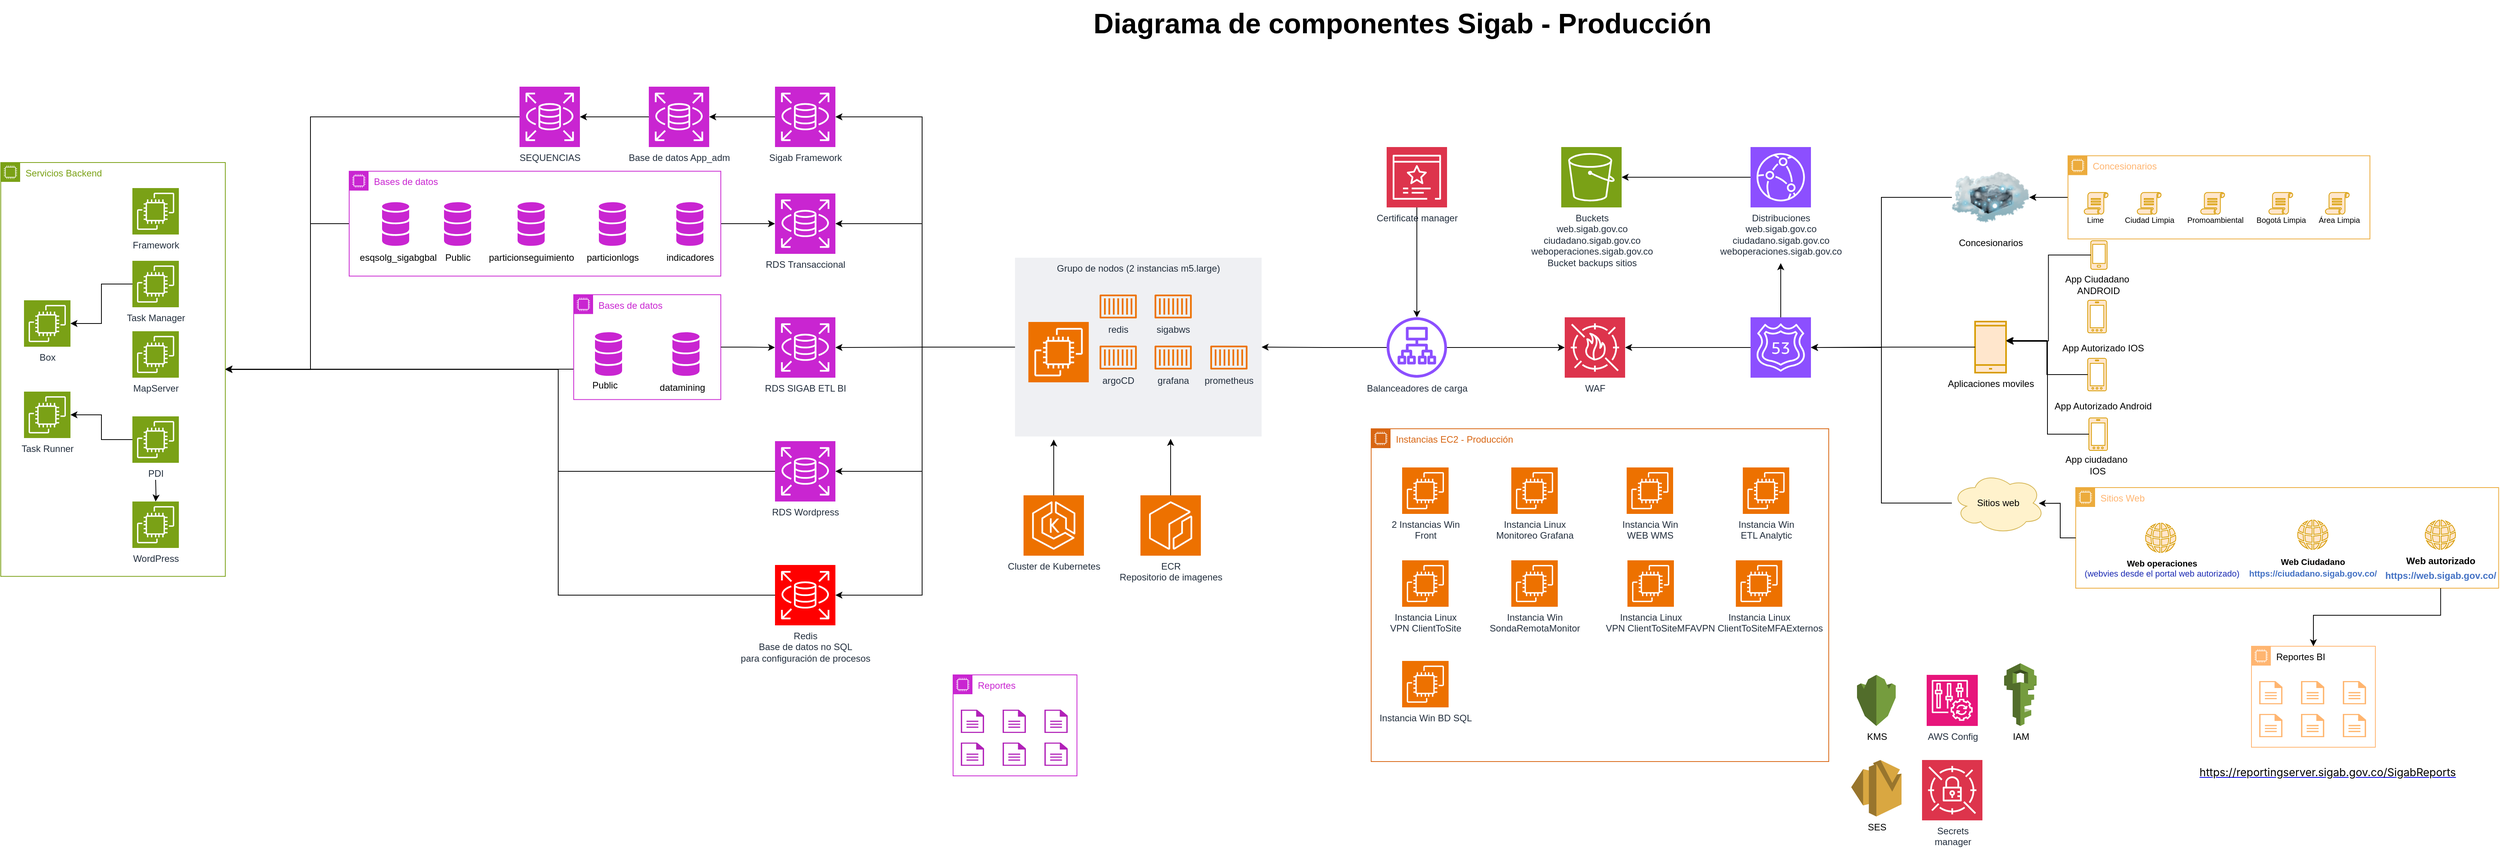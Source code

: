 <mxfile version="24.9.3">
  <diagram name="Página-1" id="Zlu9ByVIFABH_KwIn2tE">
    <mxGraphModel dx="4698" dy="2587" grid="1" gridSize="10" guides="1" tooltips="1" connect="1" arrows="1" fold="1" page="1" pageScale="1" pageWidth="827" pageHeight="1169" math="0" shadow="0">
      <root>
        <mxCell id="0" />
        <mxCell id="1" parent="0" />
        <mxCell id="5bqz2XkuT6iUcLr_zESf-1" value="&lt;font color=&quot;#c925d1&quot;&gt;Reportes&lt;/font&gt;" style="points=[[0,0],[0.25,0],[0.5,0],[0.75,0],[1,0],[1,0.25],[1,0.5],[1,0.75],[1,1],[0.75,1],[0.5,1],[0.25,1],[0,1],[0,0.75],[0,0.5],[0,0.25]];outlineConnect=0;gradientColor=none;html=1;whiteSpace=wrap;fontSize=12;fontStyle=0;container=1;pointerEvents=0;collapsible=0;recursiveResize=0;shape=mxgraph.aws4.group;grIcon=mxgraph.aws4.group_ec2_instance_contents;strokeColor=#C925D1;fillColor=none;verticalAlign=top;align=left;spacingLeft=30;fontColor=#D86613;dashed=0;" parent="1" vertex="1">
          <mxGeometry x="200" y="52" width="160" height="130.5" as="geometry" />
        </mxCell>
        <mxCell id="5bqz2XkuT6iUcLr_zESf-2" value="" style="sketch=0;pointerEvents=1;shadow=0;dashed=0;html=1;strokeColor=none;fillColor=#B121B8;labelPosition=center;verticalLabelPosition=bottom;verticalAlign=top;outlineConnect=0;align=center;shape=mxgraph.office.concepts.document;" parent="5bqz2XkuT6iUcLr_zESf-1" vertex="1">
          <mxGeometry x="10" y="45" width="30" height="30" as="geometry" />
        </mxCell>
        <mxCell id="5bqz2XkuT6iUcLr_zESf-3" value="" style="sketch=0;pointerEvents=1;shadow=0;dashed=0;html=1;strokeColor=none;fillColor=#B121B8;labelPosition=center;verticalLabelPosition=bottom;verticalAlign=top;outlineConnect=0;align=center;shape=mxgraph.office.concepts.document;" parent="5bqz2XkuT6iUcLr_zESf-1" vertex="1">
          <mxGeometry x="10" y="87.5" width="30" height="30" as="geometry" />
        </mxCell>
        <mxCell id="5bqz2XkuT6iUcLr_zESf-4" value="" style="sketch=0;pointerEvents=1;shadow=0;dashed=0;html=1;strokeColor=none;fillColor=#B121B8;labelPosition=center;verticalLabelPosition=bottom;verticalAlign=top;outlineConnect=0;align=center;shape=mxgraph.office.concepts.document;" parent="5bqz2XkuT6iUcLr_zESf-1" vertex="1">
          <mxGeometry x="64" y="87.5" width="30" height="30" as="geometry" />
        </mxCell>
        <mxCell id="5bqz2XkuT6iUcLr_zESf-5" value="" style="sketch=0;pointerEvents=1;shadow=0;dashed=0;html=1;strokeColor=none;fillColor=#B121B8;labelPosition=center;verticalLabelPosition=bottom;verticalAlign=top;outlineConnect=0;align=center;shape=mxgraph.office.concepts.document;" parent="5bqz2XkuT6iUcLr_zESf-1" vertex="1">
          <mxGeometry x="64" y="45" width="30" height="30" as="geometry" />
        </mxCell>
        <mxCell id="5bqz2XkuT6iUcLr_zESf-6" value="" style="sketch=0;pointerEvents=1;shadow=0;dashed=0;html=1;strokeColor=none;fillColor=#B121B8;labelPosition=center;verticalLabelPosition=bottom;verticalAlign=top;outlineConnect=0;align=center;shape=mxgraph.office.concepts.document;" parent="5bqz2XkuT6iUcLr_zESf-1" vertex="1">
          <mxGeometry x="118" y="87.5" width="30" height="30" as="geometry" />
        </mxCell>
        <mxCell id="5bqz2XkuT6iUcLr_zESf-7" value="" style="sketch=0;pointerEvents=1;shadow=0;dashed=0;html=1;strokeColor=none;fillColor=#B121B8;labelPosition=center;verticalLabelPosition=bottom;verticalAlign=top;outlineConnect=0;align=center;shape=mxgraph.office.concepts.document;" parent="5bqz2XkuT6iUcLr_zESf-1" vertex="1">
          <mxGeometry x="118" y="45" width="30" height="30" as="geometry" />
        </mxCell>
        <mxCell id="ElAwQmVQCS1_ze1naP4R-1" value="Balanceadores de carga" style="sketch=0;outlineConnect=0;fontColor=#232F3E;gradientColor=none;fillColor=#8C4FFF;strokeColor=none;dashed=0;verticalLabelPosition=bottom;verticalAlign=top;align=center;html=1;fontSize=12;fontStyle=0;aspect=fixed;pointerEvents=1;shape=mxgraph.aws4.application_load_balancer;" vertex="1" parent="1">
          <mxGeometry x="760" y="-410" width="78" height="78" as="geometry" />
        </mxCell>
        <mxCell id="ElAwQmVQCS1_ze1naP4R-2" value="" style="sketch=0;points=[[0,0,0],[0.25,0,0],[0.5,0,0],[0.75,0,0],[1,0,0],[0,1,0],[0.25,1,0],[0.5,1,0],[0.75,1,0],[1,1,0],[0,0.25,0],[0,0.5,0],[0,0.75,0],[1,0.25,0],[1,0.5,0],[1,0.75,0]];outlineConnect=0;fontColor=#232F3E;fillColor=#8C4FFF;strokeColor=#ffffff;dashed=0;verticalLabelPosition=bottom;verticalAlign=top;align=center;html=1;fontSize=12;fontStyle=0;aspect=fixed;shape=mxgraph.aws4.resourceIcon;resIcon=mxgraph.aws4.route_53;" vertex="1" parent="1">
          <mxGeometry x="1230" y="-410" width="78" height="78" as="geometry" />
        </mxCell>
        <mxCell id="ElAwQmVQCS1_ze1naP4R-3" value="RDS Transaccional" style="sketch=0;points=[[0,0,0],[0.25,0,0],[0.5,0,0],[0.75,0,0],[1,0,0],[0,1,0],[0.25,1,0],[0.5,1,0],[0.75,1,0],[1,1,0],[0,0.25,0],[0,0.5,0],[0,0.75,0],[1,0.25,0],[1,0.5,0],[1,0.75,0]];outlineConnect=0;fontColor=#232F3E;fillColor=#C925D1;strokeColor=#ffffff;dashed=0;verticalLabelPosition=bottom;verticalAlign=top;align=center;html=1;fontSize=12;fontStyle=0;aspect=fixed;shape=mxgraph.aws4.resourceIcon;resIcon=mxgraph.aws4.rds;" vertex="1" parent="1">
          <mxGeometry x="-30" y="-570" width="78" height="78" as="geometry" />
        </mxCell>
        <mxCell id="ElAwQmVQCS1_ze1naP4R-4" value="RDS SIGAB ETL BI" style="sketch=0;points=[[0,0,0],[0.25,0,0],[0.5,0,0],[0.75,0,0],[1,0,0],[0,1,0],[0.25,1,0],[0.5,1,0],[0.75,1,0],[1,1,0],[0,0.25,0],[0,0.5,0],[0,0.75,0],[1,0.25,0],[1,0.5,0],[1,0.75,0]];outlineConnect=0;fontColor=#232F3E;fillColor=#C925D1;strokeColor=#ffffff;dashed=0;verticalLabelPosition=bottom;verticalAlign=top;align=center;html=1;fontSize=12;fontStyle=0;aspect=fixed;shape=mxgraph.aws4.resourceIcon;resIcon=mxgraph.aws4.rds;" vertex="1" parent="1">
          <mxGeometry x="-30" y="-410" width="78" height="78" as="geometry" />
        </mxCell>
        <mxCell id="ElAwQmVQCS1_ze1naP4R-5" style="edgeStyle=orthogonalEdgeStyle;rounded=0;orthogonalLoop=1;jettySize=auto;html=1;" edge="1" parent="1" source="ElAwQmVQCS1_ze1naP4R-6" target="ElAwQmVQCS1_ze1naP4R-107">
          <mxGeometry relative="1" as="geometry">
            <Array as="points">
              <mxPoint x="-310" y="-211" />
              <mxPoint x="-310" y="-343" />
            </Array>
          </mxGeometry>
        </mxCell>
        <mxCell id="ElAwQmVQCS1_ze1naP4R-6" value="&lt;div&gt;RDS Wordpress&lt;/div&gt;" style="sketch=0;points=[[0,0,0],[0.25,0,0],[0.5,0,0],[0.75,0,0],[1,0,0],[0,1,0],[0.25,1,0],[0.5,1,0],[0.75,1,0],[1,1,0],[0,0.25,0],[0,0.5,0],[0,0.75,0],[1,0.25,0],[1,0.5,0],[1,0.75,0]];outlineConnect=0;fontColor=#232F3E;fillColor=#C925D1;strokeColor=#ffffff;dashed=0;verticalLabelPosition=bottom;verticalAlign=top;align=center;html=1;fontSize=12;fontStyle=0;aspect=fixed;shape=mxgraph.aws4.resourceIcon;resIcon=mxgraph.aws4.rds;" vertex="1" parent="1">
          <mxGeometry x="-30" y="-250" width="78" height="78" as="geometry" />
        </mxCell>
        <mxCell id="ElAwQmVQCS1_ze1naP4R-7" value="" style="group;movable=1;resizable=1;rotatable=1;deletable=1;editable=1;locked=0;connectable=1;" vertex="1" connectable="0" parent="1">
          <mxGeometry x="280" y="-487" width="318.5" height="231" as="geometry" />
        </mxCell>
        <mxCell id="ElAwQmVQCS1_ze1naP4R-8" value="Grupo de nodos (2 instancias m5.large)" style="fillColor=#EFF0F3;strokeColor=none;dashed=0;verticalAlign=top;fontStyle=0;fontColor=#232F3D;whiteSpace=wrap;html=1;" vertex="1" parent="ElAwQmVQCS1_ze1naP4R-7">
          <mxGeometry width="318.5" height="231" as="geometry" />
        </mxCell>
        <mxCell id="ElAwQmVQCS1_ze1naP4R-9" value="" style="sketch=0;points=[[0,0,0],[0.25,0,0],[0.5,0,0],[0.75,0,0],[1,0,0],[0,1,0],[0.25,1,0],[0.5,1,0],[0.75,1,0],[1,1,0],[0,0.25,0],[0,0.5,0],[0,0.75,0],[1,0.25,0],[1,0.5,0],[1,0.75,0]];outlineConnect=0;fontColor=#232F3E;fillColor=#ED7100;strokeColor=#ffffff;dashed=0;verticalLabelPosition=bottom;verticalAlign=top;align=center;html=1;fontSize=12;fontStyle=0;aspect=fixed;shape=mxgraph.aws4.resourceIcon;resIcon=mxgraph.aws4.ec2;" vertex="1" parent="ElAwQmVQCS1_ze1naP4R-7">
          <mxGeometry x="17.25" y="83" width="78" height="78" as="geometry" />
        </mxCell>
        <mxCell id="ElAwQmVQCS1_ze1naP4R-10" value="&lt;div&gt;redis&lt;/div&gt;&lt;div&gt;&lt;br&gt;&lt;/div&gt;" style="sketch=0;outlineConnect=0;fontColor=#232F3E;gradientColor=none;fillColor=#ED7100;strokeColor=none;dashed=0;verticalLabelPosition=bottom;verticalAlign=top;align=center;html=1;fontSize=12;fontStyle=0;aspect=fixed;pointerEvents=1;shape=mxgraph.aws4.container_1;" vertex="1" parent="ElAwQmVQCS1_ze1naP4R-7">
          <mxGeometry x="109.25" y="47.5" width="48" height="31" as="geometry" />
        </mxCell>
        <mxCell id="ElAwQmVQCS1_ze1naP4R-11" value="sigabws" style="sketch=0;outlineConnect=0;fontColor=#232F3E;gradientColor=none;fillColor=#ED7100;strokeColor=none;dashed=0;verticalLabelPosition=bottom;verticalAlign=top;align=center;html=1;fontSize=12;fontStyle=0;aspect=fixed;pointerEvents=1;shape=mxgraph.aws4.container_1;" vertex="1" parent="ElAwQmVQCS1_ze1naP4R-7">
          <mxGeometry x="180.25" y="47.5" width="48" height="31" as="geometry" />
        </mxCell>
        <mxCell id="ElAwQmVQCS1_ze1naP4R-12" value="grafana" style="sketch=0;outlineConnect=0;fontColor=#232F3E;gradientColor=none;fillColor=#ED7100;strokeColor=none;dashed=0;verticalLabelPosition=bottom;verticalAlign=top;align=center;html=1;fontSize=12;fontStyle=0;aspect=fixed;pointerEvents=1;shape=mxgraph.aws4.container_1;" vertex="1" parent="ElAwQmVQCS1_ze1naP4R-7">
          <mxGeometry x="180.25" y="113.5" width="48" height="31" as="geometry" />
        </mxCell>
        <mxCell id="ElAwQmVQCS1_ze1naP4R-13" value="prometheus" style="sketch=0;outlineConnect=0;fontColor=#232F3E;gradientColor=none;fillColor=#ED7100;strokeColor=none;dashed=0;verticalLabelPosition=bottom;verticalAlign=top;align=center;html=1;fontSize=12;fontStyle=0;aspect=fixed;pointerEvents=1;shape=mxgraph.aws4.container_1;" vertex="1" parent="ElAwQmVQCS1_ze1naP4R-7">
          <mxGeometry x="252.25" y="113.5" width="48" height="31" as="geometry" />
        </mxCell>
        <mxCell id="ElAwQmVQCS1_ze1naP4R-14" value="&lt;div&gt;argoCD&lt;/div&gt;" style="sketch=0;outlineConnect=0;fontColor=#232F3E;gradientColor=none;fillColor=#ED7100;strokeColor=none;dashed=0;verticalLabelPosition=bottom;verticalAlign=top;align=center;html=1;fontSize=12;fontStyle=0;aspect=fixed;pointerEvents=1;shape=mxgraph.aws4.container_1;" vertex="1" parent="ElAwQmVQCS1_ze1naP4R-7">
          <mxGeometry x="109.25" y="113.5" width="48" height="31" as="geometry" />
        </mxCell>
        <mxCell id="ElAwQmVQCS1_ze1naP4R-15" value="&lt;font style=&quot;font-size: 36px;&quot;&gt;Diagrama de componentes Sigab - Producción&lt;/font&gt;" style="text;strokeColor=none;fillColor=none;html=1;fontSize=24;fontStyle=1;verticalAlign=middle;align=center;" vertex="1" parent="1">
          <mxGeometry x="-30" y="-820" width="1620" height="60" as="geometry" />
        </mxCell>
        <mxCell id="ElAwQmVQCS1_ze1naP4R-16" style="edgeStyle=orthogonalEdgeStyle;rounded=0;orthogonalLoop=1;jettySize=auto;html=1;entryX=1;entryY=0.5;entryDx=0;entryDy=0;entryPerimeter=0;" edge="1" parent="1" source="ElAwQmVQCS1_ze1naP4R-8" target="ElAwQmVQCS1_ze1naP4R-3">
          <mxGeometry relative="1" as="geometry">
            <Array as="points">
              <mxPoint x="160" y="-372" />
              <mxPoint x="160" y="-531" />
            </Array>
          </mxGeometry>
        </mxCell>
        <mxCell id="ElAwQmVQCS1_ze1naP4R-17" style="edgeStyle=orthogonalEdgeStyle;rounded=0;orthogonalLoop=1;jettySize=auto;html=1;entryX=1;entryY=0.5;entryDx=0;entryDy=0;entryPerimeter=0;" edge="1" parent="1" source="ElAwQmVQCS1_ze1naP4R-8" target="ElAwQmVQCS1_ze1naP4R-4">
          <mxGeometry relative="1" as="geometry" />
        </mxCell>
        <mxCell id="ElAwQmVQCS1_ze1naP4R-18" style="edgeStyle=orthogonalEdgeStyle;rounded=0;orthogonalLoop=1;jettySize=auto;html=1;entryX=1;entryY=0.5;entryDx=0;entryDy=0;entryPerimeter=0;" edge="1" parent="1" source="ElAwQmVQCS1_ze1naP4R-8" target="ElAwQmVQCS1_ze1naP4R-6">
          <mxGeometry relative="1" as="geometry">
            <Array as="points">
              <mxPoint x="160" y="-372" />
              <mxPoint x="160" y="-211" />
            </Array>
          </mxGeometry>
        </mxCell>
        <mxCell id="ElAwQmVQCS1_ze1naP4R-19" value="Cluster de Kubernetes" style="sketch=0;points=[[0,0,0],[0.25,0,0],[0.5,0,0],[0.75,0,0],[1,0,0],[0,1,0],[0.25,1,0],[0.5,1,0],[0.75,1,0],[1,1,0],[0,0.25,0],[0,0.5,0],[0,0.75,0],[1,0.25,0],[1,0.5,0],[1,0.75,0]];outlineConnect=0;fontColor=#232F3E;fillColor=#ED7100;strokeColor=#ffffff;dashed=0;verticalLabelPosition=bottom;verticalAlign=top;align=center;html=1;fontSize=12;fontStyle=0;aspect=fixed;shape=mxgraph.aws4.resourceIcon;resIcon=mxgraph.aws4.eks;" vertex="1" parent="1">
          <mxGeometry x="291" y="-180" width="78" height="78" as="geometry" />
        </mxCell>
        <mxCell id="ElAwQmVQCS1_ze1naP4R-20" style="edgeStyle=orthogonalEdgeStyle;rounded=0;orthogonalLoop=1;jettySize=auto;html=1;entryX=0.157;entryY=1.017;entryDx=0;entryDy=0;entryPerimeter=0;" edge="1" parent="1" source="ElAwQmVQCS1_ze1naP4R-19" target="ElAwQmVQCS1_ze1naP4R-7">
          <mxGeometry relative="1" as="geometry" />
        </mxCell>
        <mxCell id="ElAwQmVQCS1_ze1naP4R-21" value="&lt;div&gt;ECR&lt;/div&gt;&lt;div&gt;Repositorio de imagenes&lt;br&gt;&lt;/div&gt;" style="sketch=0;points=[[0,0,0],[0.25,0,0],[0.5,0,0],[0.75,0,0],[1,0,0],[0,1,0],[0.25,1,0],[0.5,1,0],[0.75,1,0],[1,1,0],[0,0.25,0],[0,0.5,0],[0,0.75,0],[1,0.25,0],[1,0.5,0],[1,0.75,0]];outlineConnect=0;fontColor=#232F3E;fillColor=#ED7100;strokeColor=#ffffff;dashed=0;verticalLabelPosition=bottom;verticalAlign=top;align=center;html=1;fontSize=12;fontStyle=0;aspect=fixed;shape=mxgraph.aws4.resourceIcon;resIcon=mxgraph.aws4.ecr;" vertex="1" parent="1">
          <mxGeometry x="442" y="-180" width="78" height="78" as="geometry" />
        </mxCell>
        <mxCell id="ElAwQmVQCS1_ze1naP4R-22" style="edgeStyle=orthogonalEdgeStyle;rounded=0;orthogonalLoop=1;jettySize=auto;html=1;entryX=0.631;entryY=1.013;entryDx=0;entryDy=0;entryPerimeter=0;" edge="1" parent="1" source="ElAwQmVQCS1_ze1naP4R-21" target="ElAwQmVQCS1_ze1naP4R-7">
          <mxGeometry relative="1" as="geometry" />
        </mxCell>
        <mxCell id="ElAwQmVQCS1_ze1naP4R-24" style="edgeStyle=orthogonalEdgeStyle;rounded=0;orthogonalLoop=1;jettySize=auto;html=1;" edge="1" parent="1" source="ElAwQmVQCS1_ze1naP4R-1" target="ElAwQmVQCS1_ze1naP4R-8">
          <mxGeometry relative="1" as="geometry" />
        </mxCell>
        <mxCell id="ElAwQmVQCS1_ze1naP4R-25" value="WAF" style="sketch=0;points=[[0,0,0],[0.25,0,0],[0.5,0,0],[0.75,0,0],[1,0,0],[0,1,0],[0.25,1,0],[0.5,1,0],[0.75,1,0],[1,1,0],[0,0.25,0],[0,0.5,0],[0,0.75,0],[1,0.25,0],[1,0.5,0],[1,0.75,0]];outlineConnect=0;fontColor=#232F3E;fillColor=#DD344C;strokeColor=#ffffff;dashed=0;verticalLabelPosition=bottom;verticalAlign=top;align=center;html=1;fontSize=12;fontStyle=0;aspect=fixed;shape=mxgraph.aws4.resourceIcon;resIcon=mxgraph.aws4.waf;" vertex="1" parent="1">
          <mxGeometry x="990" y="-410" width="78" height="78" as="geometry" />
        </mxCell>
        <mxCell id="ElAwQmVQCS1_ze1naP4R-26" style="edgeStyle=orthogonalEdgeStyle;rounded=0;orthogonalLoop=1;jettySize=auto;html=1;entryX=0;entryY=0.5;entryDx=0;entryDy=0;entryPerimeter=0;" edge="1" parent="1" source="ElAwQmVQCS1_ze1naP4R-1" target="ElAwQmVQCS1_ze1naP4R-25">
          <mxGeometry relative="1" as="geometry" />
        </mxCell>
        <mxCell id="ElAwQmVQCS1_ze1naP4R-27" style="edgeStyle=orthogonalEdgeStyle;rounded=0;orthogonalLoop=1;jettySize=auto;html=1;" edge="1" parent="1" source="ElAwQmVQCS1_ze1naP4R-28" target="ElAwQmVQCS1_ze1naP4R-107">
          <mxGeometry relative="1" as="geometry">
            <Array as="points">
              <mxPoint x="-400" y="-343" />
              <mxPoint x="-400" y="-343" />
            </Array>
          </mxGeometry>
        </mxCell>
        <mxCell id="ElAwQmVQCS1_ze1naP4R-28" value="&lt;font color=&quot;#c925d1&quot;&gt;Bases de datos&amp;nbsp;&lt;/font&gt;" style="points=[[0,0],[0.25,0],[0.5,0],[0.75,0],[1,0],[1,0.25],[1,0.5],[1,0.75],[1,1],[0.75,1],[0.5,1],[0.25,1],[0,1],[0,0.75],[0,0.5],[0,0.25]];outlineConnect=0;gradientColor=none;html=1;whiteSpace=wrap;fontSize=12;fontStyle=0;container=1;pointerEvents=0;collapsible=0;recursiveResize=0;shape=mxgraph.aws4.group;grIcon=mxgraph.aws4.group_ec2_instance_contents;strokeColor=#C925D1;fillColor=none;verticalAlign=top;align=left;spacingLeft=30;fontColor=#D86613;dashed=0;" vertex="1" parent="1">
          <mxGeometry x="-290" y="-439.25" width="190" height="135.5" as="geometry" />
        </mxCell>
        <mxCell id="ElAwQmVQCS1_ze1naP4R-29" value="Public" style="text;html=1;align=center;verticalAlign=middle;resizable=0;points=[];autosize=1;strokeColor=none;fillColor=none;" vertex="1" parent="ElAwQmVQCS1_ze1naP4R-28">
          <mxGeometry x="10" y="102.25" width="60" height="30" as="geometry" />
        </mxCell>
        <mxCell id="ElAwQmVQCS1_ze1naP4R-30" value="" style="sketch=0;shadow=0;dashed=0;html=1;strokeColor=none;labelPosition=center;verticalLabelPosition=bottom;verticalAlign=top;outlineConnect=0;align=center;shape=mxgraph.office.databases.database_mini_3;fillColor=#C925D1;" vertex="1" parent="ElAwQmVQCS1_ze1naP4R-28">
          <mxGeometry x="27.5" y="48.5" width="35" height="57" as="geometry" />
        </mxCell>
        <mxCell id="ElAwQmVQCS1_ze1naP4R-31" value="" style="sketch=0;shadow=0;dashed=0;html=1;strokeColor=none;labelPosition=center;verticalLabelPosition=bottom;verticalAlign=top;outlineConnect=0;align=center;shape=mxgraph.office.databases.database_mini_3;fillColor=#C925D1;" vertex="1" parent="ElAwQmVQCS1_ze1naP4R-28">
          <mxGeometry x="127.5" y="48.5" width="35" height="57" as="geometry" />
        </mxCell>
        <mxCell id="ElAwQmVQCS1_ze1naP4R-32" value="datamining" style="text;html=1;align=center;verticalAlign=middle;resizable=0;points=[];autosize=1;strokeColor=none;fillColor=none;" vertex="1" parent="ElAwQmVQCS1_ze1naP4R-28">
          <mxGeometry x="100" y="105.5" width="80" height="30" as="geometry" />
        </mxCell>
        <mxCell id="ElAwQmVQCS1_ze1naP4R-33" style="edgeStyle=orthogonalEdgeStyle;rounded=0;orthogonalLoop=1;jettySize=auto;html=1;entryX=1;entryY=0.5;entryDx=0;entryDy=0;entryPerimeter=0;" edge="1" parent="1" source="ElAwQmVQCS1_ze1naP4R-2" target="ElAwQmVQCS1_ze1naP4R-25">
          <mxGeometry relative="1" as="geometry" />
        </mxCell>
        <mxCell id="ElAwQmVQCS1_ze1naP4R-34" style="edgeStyle=orthogonalEdgeStyle;rounded=0;orthogonalLoop=1;jettySize=auto;html=1;" edge="1" parent="1" source="ElAwQmVQCS1_ze1naP4R-35" target="ElAwQmVQCS1_ze1naP4R-1">
          <mxGeometry relative="1" as="geometry" />
        </mxCell>
        <mxCell id="ElAwQmVQCS1_ze1naP4R-35" value="Certificate manager" style="sketch=0;points=[[0,0,0],[0.25,0,0],[0.5,0,0],[0.75,0,0],[1,0,0],[0,1,0],[0.25,1,0],[0.5,1,0],[0.75,1,0],[1,1,0],[0,0.25,0],[0,0.5,0],[0,0.75,0],[1,0.25,0],[1,0.5,0],[1,0.75,0]];outlineConnect=0;fontColor=#232F3E;fillColor=#DD344C;strokeColor=#ffffff;dashed=0;verticalLabelPosition=bottom;verticalAlign=top;align=center;html=1;fontSize=12;fontStyle=0;aspect=fixed;shape=mxgraph.aws4.resourceIcon;resIcon=mxgraph.aws4.certificate_manager_3;" vertex="1" parent="1">
          <mxGeometry x="760" y="-630" width="78" height="78" as="geometry" />
        </mxCell>
        <mxCell id="ElAwQmVQCS1_ze1naP4R-36" value="Concesionarios" style="image;html=1;image=img/lib/clip_art/networking/Cloud_Server_128x128.png" vertex="1" parent="1">
          <mxGeometry x="1490" y="-610" width="100" height="90" as="geometry" />
        </mxCell>
        <mxCell id="ElAwQmVQCS1_ze1naP4R-37" style="edgeStyle=orthogonalEdgeStyle;rounded=0;orthogonalLoop=1;jettySize=auto;html=1;entryX=1;entryY=0.5;entryDx=0;entryDy=0;entryPerimeter=0;" edge="1" parent="1" source="ElAwQmVQCS1_ze1naP4R-36" target="ElAwQmVQCS1_ze1naP4R-2">
          <mxGeometry relative="1" as="geometry" />
        </mxCell>
        <mxCell id="ElAwQmVQCS1_ze1naP4R-38" value="Sitios web" style="ellipse;shape=cloud;whiteSpace=wrap;html=1;fillColor=#fff2cc;strokeColor=#d6b656;" vertex="1" parent="1">
          <mxGeometry x="1490" y="-210" width="120" height="80" as="geometry" />
        </mxCell>
        <mxCell id="ElAwQmVQCS1_ze1naP4R-39" style="edgeStyle=orthogonalEdgeStyle;rounded=0;orthogonalLoop=1;jettySize=auto;html=1;entryX=1;entryY=0.5;entryDx=0;entryDy=0;entryPerimeter=0;" edge="1" parent="1" source="ElAwQmVQCS1_ze1naP4R-38" target="ElAwQmVQCS1_ze1naP4R-2">
          <mxGeometry relative="1" as="geometry" />
        </mxCell>
        <mxCell id="ElAwQmVQCS1_ze1naP4R-40" value="Aplicaciones moviles" style="html=1;verticalLabelPosition=bottom;align=center;labelBackgroundColor=#ffffff;verticalAlign=top;strokeWidth=2;strokeColor=#d79b00;shadow=0;dashed=0;shape=mxgraph.ios7.icons.smartphone;fillColor=#ffe6cc;" vertex="1" parent="1">
          <mxGeometry x="1520" y="-404.5" width="40" height="66" as="geometry" />
        </mxCell>
        <mxCell id="ElAwQmVQCS1_ze1naP4R-41" style="edgeStyle=orthogonalEdgeStyle;rounded=0;orthogonalLoop=1;jettySize=auto;html=1;entryX=1;entryY=0.5;entryDx=0;entryDy=0;entryPerimeter=0;" edge="1" parent="1" source="ElAwQmVQCS1_ze1naP4R-40" target="ElAwQmVQCS1_ze1naP4R-2">
          <mxGeometry relative="1" as="geometry" />
        </mxCell>
        <mxCell id="ElAwQmVQCS1_ze1naP4R-42" value="KMS" style="outlineConnect=0;dashed=0;verticalLabelPosition=bottom;verticalAlign=top;align=center;html=1;shape=mxgraph.aws3.kms;fillColor=#759C3E;gradientColor=none;" vertex="1" parent="1">
          <mxGeometry x="1367.5" y="52" width="50" height="66" as="geometry" />
        </mxCell>
        <mxCell id="ElAwQmVQCS1_ze1naP4R-43" value="AWS Config" style="sketch=0;points=[[0,0,0],[0.25,0,0],[0.5,0,0],[0.75,0,0],[1,0,0],[0,1,0],[0.25,1,0],[0.5,1,0],[0.75,1,0],[1,1,0],[0,0.25,0],[0,0.5,0],[0,0.75,0],[1,0.25,0],[1,0.5,0],[1,0.75,0]];points=[[0,0,0],[0.25,0,0],[0.5,0,0],[0.75,0,0],[1,0,0],[0,1,0],[0.25,1,0],[0.5,1,0],[0.75,1,0],[1,1,0],[0,0.25,0],[0,0.5,0],[0,0.75,0],[1,0.25,0],[1,0.5,0],[1,0.75,0]];outlineConnect=0;fontColor=#232F3E;fillColor=#E7157B;strokeColor=#ffffff;dashed=0;verticalLabelPosition=bottom;verticalAlign=top;align=center;html=1;fontSize=12;fontStyle=0;aspect=fixed;shape=mxgraph.aws4.resourceIcon;resIcon=mxgraph.aws4.config;" vertex="1" parent="1">
          <mxGeometry x="1457.5" y="52" width="66" height="66" as="geometry" />
        </mxCell>
        <mxCell id="ElAwQmVQCS1_ze1naP4R-44" value="IAM" style="outlineConnect=0;dashed=0;verticalLabelPosition=bottom;verticalAlign=top;align=center;html=1;shape=mxgraph.aws3.iam;fillColor=#759C3E;gradientColor=none;" vertex="1" parent="1">
          <mxGeometry x="1557.5" y="37" width="42" height="81" as="geometry" />
        </mxCell>
        <mxCell id="ElAwQmVQCS1_ze1naP4R-45" value="SES" style="outlineConnect=0;dashed=0;verticalLabelPosition=bottom;verticalAlign=top;align=center;html=1;shape=mxgraph.aws3.ses;fillColor=#D9A741;gradientColor=none;" vertex="1" parent="1">
          <mxGeometry x="1360" y="162" width="65" height="73" as="geometry" />
        </mxCell>
        <mxCell id="ElAwQmVQCS1_ze1naP4R-46" value="&lt;div&gt;Secrets&lt;/div&gt;&lt;div&gt;manager&lt;/div&gt;" style="sketch=0;points=[[0,0,0],[0.25,0,0],[0.5,0,0],[0.75,0,0],[1,0,0],[0,1,0],[0.25,1,0],[0.5,1,0],[0.75,1,0],[1,1,0],[0,0.25,0],[0,0.5,0],[0,0.75,0],[1,0.25,0],[1,0.5,0],[1,0.75,0]];outlineConnect=0;fontColor=#232F3E;fillColor=#DD344C;strokeColor=#ffffff;dashed=0;verticalLabelPosition=bottom;verticalAlign=top;align=center;html=1;fontSize=12;fontStyle=0;aspect=fixed;shape=mxgraph.aws4.resourceIcon;resIcon=mxgraph.aws4.secrets_manager;" vertex="1" parent="1">
          <mxGeometry x="1451.5" y="162" width="78" height="78" as="geometry" />
        </mxCell>
        <mxCell id="ElAwQmVQCS1_ze1naP4R-47" value="&lt;div&gt;Buckets&lt;/div&gt;&lt;div&gt;&lt;div&gt;web.sigab.gov.co&lt;/div&gt;ciudadano.sigab.gov.co&lt;/div&gt;&lt;div&gt;weboperaciones.sigab.gov.co&lt;/div&gt;&lt;div&gt;Bucket backups sitios&lt;/div&gt;&lt;div&gt;&lt;br&gt;&lt;/div&gt;" style="sketch=0;points=[[0,0,0],[0.25,0,0],[0.5,0,0],[0.75,0,0],[1,0,0],[0,1,0],[0.25,1,0],[0.5,1,0],[0.75,1,0],[1,1,0],[0,0.25,0],[0,0.5,0],[0,0.75,0],[1,0.25,0],[1,0.5,0],[1,0.75,0]];outlineConnect=0;fontColor=#232F3E;fillColor=#7AA116;strokeColor=#ffffff;dashed=0;verticalLabelPosition=bottom;verticalAlign=top;align=center;html=1;fontSize=12;fontStyle=0;aspect=fixed;shape=mxgraph.aws4.resourceIcon;resIcon=mxgraph.aws4.s3;" vertex="1" parent="1">
          <mxGeometry x="985.5" y="-630" width="78" height="78" as="geometry" />
        </mxCell>
        <mxCell id="ElAwQmVQCS1_ze1naP4R-48" value="&lt;div&gt;Distribuciones&lt;/div&gt;&lt;div&gt;web.sigab.gov.co&lt;/div&gt;&lt;div&gt;ciudadano.sigab.gov.co&lt;br&gt;&lt;/div&gt;&lt;div&gt;&lt;div&gt;weboperaciones.sigab.gov.co&lt;/div&gt;&lt;/div&gt;&lt;div&gt;&lt;br&gt;&lt;/div&gt;" style="sketch=0;points=[[0,0,0],[0.25,0,0],[0.5,0,0],[0.75,0,0],[1,0,0],[0,1,0],[0.25,1,0],[0.5,1,0],[0.75,1,0],[1,1,0],[0,0.25,0],[0,0.5,0],[0,0.75,0],[1,0.25,0],[1,0.5,0],[1,0.75,0]];outlineConnect=0;fontColor=#232F3E;fillColor=#8C4FFF;strokeColor=#ffffff;dashed=0;verticalLabelPosition=bottom;verticalAlign=top;align=center;html=1;fontSize=12;fontStyle=0;aspect=fixed;shape=mxgraph.aws4.resourceIcon;resIcon=mxgraph.aws4.cloudfront;" vertex="1" parent="1">
          <mxGeometry x="1230" y="-630" width="78" height="78" as="geometry" />
        </mxCell>
        <mxCell id="ElAwQmVQCS1_ze1naP4R-49" style="edgeStyle=orthogonalEdgeStyle;rounded=0;orthogonalLoop=1;jettySize=auto;html=1;" edge="1" parent="1" source="ElAwQmVQCS1_ze1naP4R-2">
          <mxGeometry relative="1" as="geometry">
            <mxPoint x="1269" y="-480" as="targetPoint" />
          </mxGeometry>
        </mxCell>
        <mxCell id="ElAwQmVQCS1_ze1naP4R-50" style="edgeStyle=orthogonalEdgeStyle;rounded=0;orthogonalLoop=1;jettySize=auto;html=1;entryX=1;entryY=0.5;entryDx=0;entryDy=0;entryPerimeter=0;" edge="1" parent="1" source="ElAwQmVQCS1_ze1naP4R-48" target="ElAwQmVQCS1_ze1naP4R-47">
          <mxGeometry relative="1" as="geometry" />
        </mxCell>
        <mxCell id="ElAwQmVQCS1_ze1naP4R-51" value="App Ciudadano&amp;nbsp;&lt;div&gt;ANDROID&lt;/div&gt;" style="text;html=1;align=center;verticalAlign=middle;resizable=0;points=[];autosize=1;strokeColor=none;fillColor=none;" vertex="1" parent="1">
          <mxGeometry x="1624" y="-472" width="110" height="40" as="geometry" />
        </mxCell>
        <mxCell id="ElAwQmVQCS1_ze1naP4R-52" value="App ciudadano&amp;nbsp;&lt;div&gt;IOS&lt;/div&gt;" style="text;html=1;align=center;verticalAlign=middle;resizable=0;points=[];autosize=1;strokeColor=none;fillColor=none;" vertex="1" parent="1">
          <mxGeometry x="1622.5" y="-239" width="110" height="40" as="geometry" />
        </mxCell>
        <mxCell id="ElAwQmVQCS1_ze1naP4R-53" value="" style="sketch=0;pointerEvents=1;shadow=0;dashed=0;html=1;strokeColor=#d79b00;fillColor=#ffe6cc;labelPosition=center;verticalLabelPosition=bottom;verticalAlign=top;outlineConnect=0;align=center;shape=mxgraph.office.devices.cell_phone_generic;" vertex="1" parent="1">
          <mxGeometry x="1669.5" y="-509" width="21" height="37" as="geometry" />
        </mxCell>
        <mxCell id="ElAwQmVQCS1_ze1naP4R-54" value="" style="sketch=0;pointerEvents=1;shadow=0;dashed=0;html=1;strokeColor=#d79b00;fillColor=#ffe6cc;labelPosition=center;verticalLabelPosition=bottom;verticalAlign=top;outlineConnect=0;align=center;shape=mxgraph.office.devices.cell_phone_windows_phone_standalone;" vertex="1" parent="1">
          <mxGeometry x="1667" y="-280" width="24" height="42" as="geometry" />
        </mxCell>
        <mxCell id="ElAwQmVQCS1_ze1naP4R-55" style="edgeStyle=orthogonalEdgeStyle;rounded=0;orthogonalLoop=1;jettySize=auto;html=1;entryX=1.022;entryY=0.379;entryDx=0;entryDy=0;entryPerimeter=0;" edge="1" parent="1" source="ElAwQmVQCS1_ze1naP4R-53" target="ElAwQmVQCS1_ze1naP4R-40">
          <mxGeometry relative="1" as="geometry" />
        </mxCell>
        <mxCell id="ElAwQmVQCS1_ze1naP4R-56" value="" style="edgeStyle=orthogonalEdgeStyle;rounded=0;orthogonalLoop=1;jettySize=auto;html=1;" edge="1" parent="1" source="ElAwQmVQCS1_ze1naP4R-57" target="ElAwQmVQCS1_ze1naP4R-61">
          <mxGeometry relative="1" as="geometry" />
        </mxCell>
        <mxCell id="ElAwQmVQCS1_ze1naP4R-57" value="Sigab Framework" style="sketch=0;points=[[0,0,0],[0.25,0,0],[0.5,0,0],[0.75,0,0],[1,0,0],[0,1,0],[0.25,1,0],[0.5,1,0],[0.75,1,0],[1,1,0],[0,0.25,0],[0,0.5,0],[0,0.75,0],[1,0.25,0],[1,0.5,0],[1,0.75,0]];outlineConnect=0;fontColor=#232F3E;fillColor=#C925D1;strokeColor=#ffffff;dashed=0;verticalLabelPosition=bottom;verticalAlign=top;align=center;html=1;fontSize=12;fontStyle=0;aspect=fixed;shape=mxgraph.aws4.resourceIcon;resIcon=mxgraph.aws4.rds;" vertex="1" parent="1">
          <mxGeometry x="-30" y="-708" width="78" height="78" as="geometry" />
        </mxCell>
        <mxCell id="ElAwQmVQCS1_ze1naP4R-58" style="edgeStyle=orthogonalEdgeStyle;rounded=0;orthogonalLoop=1;jettySize=auto;html=1;entryX=1;entryY=0.5;entryDx=0;entryDy=0;" edge="1" parent="1" source="ElAwQmVQCS1_ze1naP4R-59" target="ElAwQmVQCS1_ze1naP4R-107">
          <mxGeometry relative="1" as="geometry">
            <Array as="points">
              <mxPoint x="-310" y="-51" />
              <mxPoint x="-310" y="-343" />
            </Array>
          </mxGeometry>
        </mxCell>
        <mxCell id="ElAwQmVQCS1_ze1naP4R-59" value="Redis&lt;div&gt;Base de datos no SQL&lt;/div&gt;&lt;div&gt;para configuración de procesos&lt;/div&gt;" style="sketch=0;points=[[0,0,0],[0.25,0,0],[0.5,0,0],[0.75,0,0],[1,0,0],[0,1,0],[0.25,1,0],[0.5,1,0],[0.75,1,0],[1,1,0],[0,0.25,0],[0,0.5,0],[0,0.75,0],[1,0.25,0],[1,0.5,0],[1,0.75,0]];outlineConnect=0;fontColor=#232F3E;fillColor=#FF0000;strokeColor=#ffffff;dashed=0;verticalLabelPosition=bottom;verticalAlign=top;align=center;html=1;fontSize=12;fontStyle=0;aspect=fixed;shape=mxgraph.aws4.resourceIcon;resIcon=mxgraph.aws4.rds;" vertex="1" parent="1">
          <mxGeometry x="-30" y="-90" width="78" height="78" as="geometry" />
        </mxCell>
        <mxCell id="ElAwQmVQCS1_ze1naP4R-60" value="" style="edgeStyle=orthogonalEdgeStyle;rounded=0;orthogonalLoop=1;jettySize=auto;html=1;" edge="1" parent="1" source="ElAwQmVQCS1_ze1naP4R-61" target="ElAwQmVQCS1_ze1naP4R-63">
          <mxGeometry relative="1" as="geometry" />
        </mxCell>
        <mxCell id="ElAwQmVQCS1_ze1naP4R-61" value="Base de datos App_adm" style="sketch=0;points=[[0,0,0],[0.25,0,0],[0.5,0,0],[0.75,0,0],[1,0,0],[0,1,0],[0.25,1,0],[0.5,1,0],[0.75,1,0],[1,1,0],[0,0.25,0],[0,0.5,0],[0,0.75,0],[1,0.25,0],[1,0.5,0],[1,0.75,0]];outlineConnect=0;fontColor=#232F3E;fillColor=#C925D1;strokeColor=#ffffff;dashed=0;verticalLabelPosition=bottom;verticalAlign=top;align=center;html=1;fontSize=12;fontStyle=0;aspect=fixed;shape=mxgraph.aws4.resourceIcon;resIcon=mxgraph.aws4.rds;" vertex="1" parent="1">
          <mxGeometry x="-193" y="-708" width="78" height="78" as="geometry" />
        </mxCell>
        <mxCell id="ElAwQmVQCS1_ze1naP4R-62" style="edgeStyle=orthogonalEdgeStyle;rounded=0;orthogonalLoop=1;jettySize=auto;html=1;entryX=1;entryY=0.5;entryDx=0;entryDy=0;" edge="1" parent="1" source="ElAwQmVQCS1_ze1naP4R-63" target="ElAwQmVQCS1_ze1naP4R-107">
          <mxGeometry relative="1" as="geometry">
            <Array as="points">
              <mxPoint x="-630" y="-669" />
              <mxPoint x="-630" y="-343" />
            </Array>
          </mxGeometry>
        </mxCell>
        <mxCell id="ElAwQmVQCS1_ze1naP4R-63" value="SEQUENCIAS" style="sketch=0;points=[[0,0,0],[0.25,0,0],[0.5,0,0],[0.75,0,0],[1,0,0],[0,1,0],[0.25,1,0],[0.5,1,0],[0.75,1,0],[1,1,0],[0,0.25,0],[0,0.5,0],[0,0.75,0],[1,0.25,0],[1,0.5,0],[1,0.75,0]];outlineConnect=0;fontColor=#232F3E;fillColor=#C925D1;strokeColor=#ffffff;dashed=0;verticalLabelPosition=bottom;verticalAlign=top;align=center;html=1;fontSize=12;fontStyle=0;aspect=fixed;shape=mxgraph.aws4.resourceIcon;resIcon=mxgraph.aws4.rds;" vertex="1" parent="1">
          <mxGeometry x="-360" y="-708" width="78" height="78" as="geometry" />
        </mxCell>
        <mxCell id="ElAwQmVQCS1_ze1naP4R-64" style="edgeStyle=orthogonalEdgeStyle;rounded=0;orthogonalLoop=1;jettySize=auto;html=1;entryX=0;entryY=0.5;entryDx=0;entryDy=0;entryPerimeter=0;" edge="1" parent="1" source="ElAwQmVQCS1_ze1naP4R-28" target="ElAwQmVQCS1_ze1naP4R-4">
          <mxGeometry relative="1" as="geometry" />
        </mxCell>
        <mxCell id="ElAwQmVQCS1_ze1naP4R-65" value="" style="edgeStyle=orthogonalEdgeStyle;rounded=0;orthogonalLoop=1;jettySize=auto;html=1;" edge="1" parent="1" source="ElAwQmVQCS1_ze1naP4R-67" target="ElAwQmVQCS1_ze1naP4R-3">
          <mxGeometry relative="1" as="geometry" />
        </mxCell>
        <mxCell id="ElAwQmVQCS1_ze1naP4R-66" style="edgeStyle=orthogonalEdgeStyle;rounded=0;orthogonalLoop=1;jettySize=auto;html=1;" edge="1" parent="1" source="ElAwQmVQCS1_ze1naP4R-67" target="ElAwQmVQCS1_ze1naP4R-107">
          <mxGeometry relative="1" as="geometry">
            <Array as="points">
              <mxPoint x="-630" y="-531" />
              <mxPoint x="-630" y="-343" />
            </Array>
          </mxGeometry>
        </mxCell>
        <mxCell id="ElAwQmVQCS1_ze1naP4R-67" value="&lt;font color=&quot;#c925d1&quot;&gt;Bases de datos&amp;nbsp;&lt;/font&gt;" style="points=[[0,0],[0.25,0],[0.5,0],[0.75,0],[1,0],[1,0.25],[1,0.5],[1,0.75],[1,1],[0.75,1],[0.5,1],[0.25,1],[0,1],[0,0.75],[0,0.5],[0,0.25]];outlineConnect=0;gradientColor=none;html=1;whiteSpace=wrap;fontSize=12;fontStyle=0;container=1;pointerEvents=0;collapsible=0;recursiveResize=0;shape=mxgraph.aws4.group;grIcon=mxgraph.aws4.group_ec2_instance_contents;strokeColor=#C925D1;fillColor=none;verticalAlign=top;align=left;spacingLeft=30;fontColor=#D86613;dashed=0;" vertex="1" parent="1">
          <mxGeometry x="-580" y="-598.75" width="480" height="135.5" as="geometry" />
        </mxCell>
        <mxCell id="ElAwQmVQCS1_ze1naP4R-68" value="" style="sketch=0;shadow=0;dashed=0;html=1;strokeColor=none;labelPosition=center;verticalLabelPosition=bottom;verticalAlign=top;outlineConnect=0;align=center;shape=mxgraph.office.databases.database_mini_3;fillColor=#C925D1;" vertex="1" parent="ElAwQmVQCS1_ze1naP4R-67">
          <mxGeometry x="122.5" y="40" width="35" height="57" as="geometry" />
        </mxCell>
        <mxCell id="ElAwQmVQCS1_ze1naP4R-69" value="Public" style="text;html=1;align=center;verticalAlign=middle;resizable=0;points=[];autosize=1;strokeColor=none;fillColor=none;" vertex="1" parent="ElAwQmVQCS1_ze1naP4R-67">
          <mxGeometry x="110" y="97" width="60" height="30" as="geometry" />
        </mxCell>
        <mxCell id="ElAwQmVQCS1_ze1naP4R-70" value="" style="sketch=0;shadow=0;dashed=0;html=1;strokeColor=none;labelPosition=center;verticalLabelPosition=bottom;verticalAlign=top;outlineConnect=0;align=center;shape=mxgraph.office.databases.database_mini_3;fillColor=#C925D1;" vertex="1" parent="ElAwQmVQCS1_ze1naP4R-67">
          <mxGeometry x="217.5" y="40" width="35" height="57" as="geometry" />
        </mxCell>
        <mxCell id="ElAwQmVQCS1_ze1naP4R-71" value="particionseguimiento" style="text;html=1;align=center;verticalAlign=middle;resizable=0;points=[];autosize=1;strokeColor=none;fillColor=none;" vertex="1" parent="ElAwQmVQCS1_ze1naP4R-67">
          <mxGeometry x="170" y="97" width="130" height="30" as="geometry" />
        </mxCell>
        <mxCell id="ElAwQmVQCS1_ze1naP4R-72" value="" style="sketch=0;shadow=0;dashed=0;html=1;strokeColor=none;labelPosition=center;verticalLabelPosition=bottom;verticalAlign=top;outlineConnect=0;align=center;shape=mxgraph.office.databases.database_mini_3;fillColor=#C925D1;" vertex="1" parent="ElAwQmVQCS1_ze1naP4R-67">
          <mxGeometry x="322.5" y="40" width="35" height="57" as="geometry" />
        </mxCell>
        <mxCell id="ElAwQmVQCS1_ze1naP4R-73" value="particionlogs" style="text;html=1;align=center;verticalAlign=middle;resizable=0;points=[];autosize=1;strokeColor=none;fillColor=none;" vertex="1" parent="ElAwQmVQCS1_ze1naP4R-67">
          <mxGeometry x="295" y="97" width="90" height="30" as="geometry" />
        </mxCell>
        <mxCell id="ElAwQmVQCS1_ze1naP4R-74" value="" style="sketch=0;shadow=0;dashed=0;html=1;strokeColor=none;labelPosition=center;verticalLabelPosition=bottom;verticalAlign=top;outlineConnect=0;align=center;shape=mxgraph.office.databases.database_mini_3;fillColor=#C925D1;" vertex="1" parent="ElAwQmVQCS1_ze1naP4R-67">
          <mxGeometry x="422.5" y="40" width="35" height="57" as="geometry" />
        </mxCell>
        <mxCell id="ElAwQmVQCS1_ze1naP4R-75" value="indicadores" style="text;html=1;align=center;verticalAlign=middle;resizable=0;points=[];autosize=1;strokeColor=none;fillColor=none;" vertex="1" parent="ElAwQmVQCS1_ze1naP4R-67">
          <mxGeometry x="400" y="97" width="80" height="30" as="geometry" />
        </mxCell>
        <mxCell id="ElAwQmVQCS1_ze1naP4R-76" value="" style="sketch=0;shadow=0;dashed=0;html=1;strokeColor=none;labelPosition=center;verticalLabelPosition=bottom;verticalAlign=top;outlineConnect=0;align=center;shape=mxgraph.office.databases.database_mini_3;fillColor=#C925D1;" vertex="1" parent="ElAwQmVQCS1_ze1naP4R-67">
          <mxGeometry x="42.5" y="40" width="35" height="57" as="geometry" />
        </mxCell>
        <mxCell id="ElAwQmVQCS1_ze1naP4R-77" value="esqsolg_sigabgbal" style="text;html=1;align=center;verticalAlign=middle;resizable=0;points=[];autosize=1;strokeColor=none;fillColor=none;" vertex="1" parent="ElAwQmVQCS1_ze1naP4R-67">
          <mxGeometry x="2.5" y="97.0" width="120" height="30" as="geometry" />
        </mxCell>
        <mxCell id="ElAwQmVQCS1_ze1naP4R-78" value="" style="edgeStyle=orthogonalEdgeStyle;rounded=0;orthogonalLoop=1;jettySize=auto;html=1;" edge="1" parent="1" source="ElAwQmVQCS1_ze1naP4R-79" target="ElAwQmVQCS1_ze1naP4R-36">
          <mxGeometry relative="1" as="geometry" />
        </mxCell>
        <mxCell id="ElAwQmVQCS1_ze1naP4R-79" value="&lt;font color=&quot;#ffb570&quot;&gt;Concesionarios&lt;/font&gt;" style="points=[[0,0],[0.25,0],[0.5,0],[0.75,0],[1,0],[1,0.25],[1,0.5],[1,0.75],[1,1],[0.75,1],[0.5,1],[0.25,1],[0,1],[0,0.75],[0,0.5],[0,0.25]];outlineConnect=0;gradientColor=none;html=1;whiteSpace=wrap;fontSize=12;fontStyle=0;container=1;pointerEvents=0;collapsible=0;recursiveResize=0;shape=mxgraph.aws4.group;grIcon=mxgraph.aws4.group_ec2_instance_contents;strokeColor=#ecab3c;fillColor=none;verticalAlign=top;align=left;spacingLeft=30;fontColor=#D86613;dashed=0;" vertex="1" parent="1">
          <mxGeometry x="1640" y="-618.75" width="390" height="107.5" as="geometry" />
        </mxCell>
        <mxCell id="ElAwQmVQCS1_ze1naP4R-80" value="" style="sketch=0;pointerEvents=1;shadow=0;dashed=0;html=1;strokeColor=#d79b00;fillColor=#ffe6cc;labelPosition=center;verticalLabelPosition=bottom;verticalAlign=top;outlineConnect=0;align=center;shape=mxgraph.office.concepts.script;" vertex="1" parent="ElAwQmVQCS1_ze1naP4R-79">
          <mxGeometry x="21" y="47.5" width="31" height="28" as="geometry" />
        </mxCell>
        <mxCell id="ElAwQmVQCS1_ze1naP4R-81" value="&lt;font style=&quot;font-size: 10px;&quot;&gt;Lime&lt;/font&gt;" style="text;html=1;align=center;verticalAlign=middle;resizable=0;points=[];autosize=1;strokeColor=none;fillColor=none;" vertex="1" parent="ElAwQmVQCS1_ze1naP4R-79">
          <mxGeometry x="10" y="67.5" width="50" height="30" as="geometry" />
        </mxCell>
        <mxCell id="ElAwQmVQCS1_ze1naP4R-82" value="" style="sketch=0;pointerEvents=1;shadow=0;dashed=0;html=1;strokeColor=#d79b00;fillColor=#ffe6cc;labelPosition=center;verticalLabelPosition=bottom;verticalAlign=top;outlineConnect=0;align=center;shape=mxgraph.office.concepts.script;" vertex="1" parent="ElAwQmVQCS1_ze1naP4R-79">
          <mxGeometry x="89.5" y="47.5" width="31" height="28" as="geometry" />
        </mxCell>
        <mxCell id="ElAwQmVQCS1_ze1naP4R-83" value="&lt;font style=&quot;font-size: 10px;&quot;&gt;Ciudad Limpia&lt;/font&gt;" style="text;html=1;align=center;verticalAlign=middle;resizable=0;points=[];autosize=1;strokeColor=none;fillColor=none;" vertex="1" parent="ElAwQmVQCS1_ze1naP4R-79">
          <mxGeometry x="60" y="67.5" width="90" height="30" as="geometry" />
        </mxCell>
        <mxCell id="ElAwQmVQCS1_ze1naP4R-84" value="" style="sketch=0;pointerEvents=1;shadow=0;dashed=0;html=1;strokeColor=#d79b00;fillColor=#ffe6cc;labelPosition=center;verticalLabelPosition=bottom;verticalAlign=top;outlineConnect=0;align=center;shape=mxgraph.office.concepts.script;" vertex="1" parent="ElAwQmVQCS1_ze1naP4R-79">
          <mxGeometry x="171.5" y="47.5" width="31" height="28" as="geometry" />
        </mxCell>
        <mxCell id="ElAwQmVQCS1_ze1naP4R-85" value="&lt;font style=&quot;font-size: 10px;&quot;&gt;Promoambiental&lt;/font&gt;" style="text;html=1;align=center;verticalAlign=middle;resizable=0;points=[];autosize=1;strokeColor=none;fillColor=none;" vertex="1" parent="ElAwQmVQCS1_ze1naP4R-79">
          <mxGeometry x="140" y="67.5" width="100" height="30" as="geometry" />
        </mxCell>
        <mxCell id="ElAwQmVQCS1_ze1naP4R-86" value="" style="sketch=0;pointerEvents=1;shadow=0;dashed=0;html=1;strokeColor=#d79b00;fillColor=#ffe6cc;labelPosition=center;verticalLabelPosition=bottom;verticalAlign=top;outlineConnect=0;align=center;shape=mxgraph.office.concepts.script;" vertex="1" parent="ElAwQmVQCS1_ze1naP4R-79">
          <mxGeometry x="259.5" y="47.5" width="31" height="28" as="geometry" />
        </mxCell>
        <mxCell id="ElAwQmVQCS1_ze1naP4R-87" value="&lt;font style=&quot;font-size: 10px;&quot;&gt;Bogotá Limpia&lt;/font&gt;" style="text;html=1;align=center;verticalAlign=middle;resizable=0;points=[];autosize=1;strokeColor=none;fillColor=none;" vertex="1" parent="ElAwQmVQCS1_ze1naP4R-79">
          <mxGeometry x="230" y="67.5" width="90" height="30" as="geometry" />
        </mxCell>
        <mxCell id="ElAwQmVQCS1_ze1naP4R-88" value="" style="sketch=0;pointerEvents=1;shadow=0;dashed=0;html=1;strokeColor=#d79b00;fillColor=#ffe6cc;labelPosition=center;verticalLabelPosition=bottom;verticalAlign=top;outlineConnect=0;align=center;shape=mxgraph.office.concepts.script;" vertex="1" parent="ElAwQmVQCS1_ze1naP4R-79">
          <mxGeometry x="332.5" y="47.5" width="31" height="28" as="geometry" />
        </mxCell>
        <mxCell id="ElAwQmVQCS1_ze1naP4R-89" value="&lt;font style=&quot;font-size: 10px;&quot;&gt;Área Limpia&lt;/font&gt;" style="text;html=1;align=center;verticalAlign=middle;resizable=0;points=[];autosize=1;strokeColor=none;fillColor=none;" vertex="1" parent="ElAwQmVQCS1_ze1naP4R-79">
          <mxGeometry x="310" y="67.5" width="80" height="30" as="geometry" />
        </mxCell>
        <mxCell id="ElAwQmVQCS1_ze1naP4R-90" value="&lt;font color=&quot;#ffb570&quot;&gt;Sitios Web&lt;/font&gt;" style="points=[[0,0],[0.25,0],[0.5,0],[0.75,0],[1,0],[1,0.25],[1,0.5],[1,0.75],[1,1],[0.75,1],[0.5,1],[0.25,1],[0,1],[0,0.75],[0,0.5],[0,0.25]];outlineConnect=0;gradientColor=none;html=1;whiteSpace=wrap;fontSize=12;fontStyle=0;container=1;pointerEvents=0;collapsible=0;recursiveResize=0;shape=mxgraph.aws4.group;grIcon=mxgraph.aws4.group_ec2_instance_contents;strokeColor=#ecab3c;fillColor=none;verticalAlign=top;align=left;spacingLeft=30;fontColor=#D86613;dashed=0;" vertex="1" parent="1">
          <mxGeometry x="1650" y="-190" width="546.25" height="130" as="geometry" />
        </mxCell>
        <mxCell id="ElAwQmVQCS1_ze1naP4R-91" value="&lt;font style=&quot;font-size: 11px;&quot;&gt;&lt;b&gt;Web operaciones&lt;/b&gt;&lt;/font&gt;&lt;div style=&quot;font-size: 11px;&quot;&gt;&lt;font color=&quot;#1929b3&quot; style=&quot;font-size: 11px;&quot;&gt;(webvies desde el portal web autorizado)&lt;/font&gt;&lt;/div&gt;" style="text;html=1;align=center;verticalAlign=middle;resizable=0;points=[];autosize=1;strokeColor=none;fillColor=none;" vertex="1" parent="ElAwQmVQCS1_ze1naP4R-90">
          <mxGeometry x="1.25" y="84" width="220" height="40" as="geometry" />
        </mxCell>
        <mxCell id="ElAwQmVQCS1_ze1naP4R-92" value="" style="sketch=0;pointerEvents=1;shadow=0;dashed=0;html=1;strokeColor=#d79b00;fillColor=#ffe6cc;labelPosition=center;verticalLabelPosition=bottom;verticalAlign=top;outlineConnect=0;align=center;shape=mxgraph.office.concepts.globe_internet;" vertex="1" parent="ElAwQmVQCS1_ze1naP4R-90">
          <mxGeometry x="90" y="46" width="39.5" height="38" as="geometry" />
        </mxCell>
        <mxCell id="ElAwQmVQCS1_ze1naP4R-93" value="&lt;font style=&quot;font-size: 11px;&quot;&gt;&lt;b&gt;Web Ciudadano&lt;/b&gt;&lt;/font&gt;&lt;div style=&quot;font-size: 11px;&quot;&gt;&lt;span style=&quot;accent-color: auto; place-content: normal; place-items: normal; place-self: auto; alignment-baseline: auto; anchor-name: none; animation: 0s ease 0s 1 normal none running none; animation-composition: replace; app-region: none; appearance: none; aspect-ratio: auto; backdrop-filter: none; backface-visibility: visible; background: none 0% 0% / auto repeat scroll padding-box border-box rgba(0, 0, 0, 0); background-blend-mode: normal; baseline-shift: 0px; baseline-source: auto; border-image: none 100% / 1 / 0 stretch; border-color: rgb(68, 114, 196); border-collapse: separate; border-end-end-radius: 0px; border-end-start-radius: 0px; border-width: 0px; border-style: none; border-spacing: 0px; border-start-end-radius: 0px; border-start-start-radius: 0px; border-radius: 0px; inset: auto; box-shadow: none; box-sizing: content-box; break-after: auto; break-before: auto; break-inside: auto; buffered-rendering: auto; caption-side: top; caret-color: rgb(68, 114, 196); clear: none; clip: auto; clip-path: none; clip-rule: nonzero; color: rgb(68, 114, 196); color-interpolation: srgb; color-interpolation-filters: linearrgb; color-rendering: auto; color-scheme: normal; columns: auto; column-fill: balance; gap: normal; column-rule: 0px rgb(68, 114, 196); column-span: none; contain: none; contain-intrinsic-block-size: none; contain-intrinsic-size: none; contain-intrinsic-inline-size: none; container: none; content: normal; content-visibility: visible; counter-increment: none; counter-reset: none; counter-set: none; cursor: text; cx: 0px; cy: 0px; d: none; direction: ltr; display: inline; dominant-baseline: auto; empty-cells: show; field-sizing: fixed; fill: rgb(0, 0, 0); fill-opacity: 1; fill-rule: nonzero; filter: none; flex: 0 1 auto; flex-flow: row; float: none; flood-color: rgb(0, 0, 0); flood-opacity: 1; font-family: Calibri, Calibri_EmbeddedFont, Calibri_MSFontService, sans-serif; font-feature-settings: normal; font-kerning: none; font-optical-sizing: auto; font-palette: normal; font-size-adjust: none; font-stretch: 100%; font-synthesis: weight style small-caps; font-variant-ligatures: none; font-variant-numeric: normal; font-variant-east-asian: normal; font-variant-alternates: normal; font-variant-position: normal; font-variation-settings: normal; font-weight: 700; forced-color-adjust: auto; grid-area: auto; grid: none; height: auto; hyphenate-character: auto; hyphenate-limit-chars: auto; hyphens: manual; image-orientation: from-image; image-rendering: auto; initial-letter: normal; inline-size: auto; inset-area: none; inset-block: auto; inset-inline: auto; isolation: auto; lighting-color: rgb(255, 255, 255); line-height: 19px; list-style: outside none disc; margin: 0px; marker: none; mask: none; mask-type: luminance; math-depth: 0; math-shift: normal; math-style: normal; max-height: none; max-width: none; min-height: 0px; min-width: 0px; mix-blend-mode: normal; object-fit: fill; object-position: 50% 50%; object-view-box: none; offset: normal; opacity: 1; order: 0; outline: rgb(68, 114, 196) none 0px; outline-offset: 0px; overflow: visible; overflow-anchor: auto; overflow-clip-margin: 0px; overflow-wrap: break-word; overlay: none; overscroll-behavior-block: auto; overscroll-behavior-inline: auto; overscroll-behavior: auto; padding: 0.787px 0px 0px; page: auto; paint-order: normal; perspective: none; perspective-origin: 0px 0px; pointer-events: all; position: static; position-anchor: auto; position-try: none; position-visibility: always; quotes: auto; r: 0px; resize: none; rotate: none; ruby-align: space-around; ruby-position: over; rx: auto; ry: auto; scale: none; scroll-behavior: auto; scroll-margin-block: 0px; scroll-margin: 0px; scroll-margin-inline: 0px; scroll-padding-block: auto; scroll-padding: auto; scroll-padding-inline: auto; scroll-snap-align: none; scroll-snap-stop: normal; scroll-snap-type: none; scroll-timeline: none; scrollbar-color: auto; scrollbar-gutter: auto; scrollbar-width: auto; shape-image-threshold: 0; shape-margin: 0px; shape-outside: none; shape-rendering: auto; speak: normal; stop-color: rgb(0, 0, 0); stop-opacity: 1; stroke: none; stroke-dasharray: none; stroke-dashoffset: 0px; stroke-linecap: butt; stroke-linejoin: miter; stroke-miterlimit: 4; stroke-opacity: 1; stroke-width: 1px; tab-size: 8; table-layout: auto; text-align: left; text-align-last: auto; text-anchor: start; text-combine-upright: none; text-decoration-style: solid; text-decoration-color: rgb(68, 114, 196); text-decoration-skip-ink: none; text-emphasis: none rgb(68, 114, 196); text-emphasis-position: over; text-orientation: mixed; text-overflow: clip; text-rendering: auto; text-shadow: none; text-size-adjust: auto; text-spacing-trim: normal; text-underline-offset: auto; text-underline-position: auto; white-space: pre-wrap; timeline-scope: none; touch-action: pan-x pan-y; transform: none; transform-box: view-box; transform-origin: 0px 0px; transform-style: flat; transition: all; translate: none; unicode-bidi: normal; user-select: text; vector-effect: none; vertical-align: -0.787px; view-timeline: none; view-transition-class: none; view-transition-name: none; visibility: visible; border-block-end: 0px none rgb(68, 114, 196); border-block-start: 0px none rgb(68, 114, 196); border-inline-end: 0px none rgb(68, 114, 196); -webkit-border-image: none; border-inline-start: 0px none rgb(68, 114, 196); -webkit-box-align: stretch; -webkit-box-decoration-break: slice; -webkit-box-direction: normal; -webkit-box-flex: 0; -webkit-box-ordinal-group: 1; -webkit-box-orient: horizontal; -webkit-box-pack: start; -webkit-font-smoothing: auto; -webkit-line-break: after-white-space; -webkit-locale: &amp;quot;ES-CO&amp;quot;; block-size: auto; margin-block: 0px; margin-inline: 0px; -webkit-mask-box-image-source: none; -webkit-mask-box-image-slice: 0 fill; -webkit-mask-box-image-width: auto; -webkit-mask-box-image-outset: 0; -webkit-mask-box-image-repeat: stretch; max-block-size: none; max-inline-size: none; min-block-size: 0px; min-inline-size: 0px; padding-block: 0.787px 0px; padding-inline: 0px; -webkit-print-color-adjust: economy; -webkit-rtl-ordering: logical; -webkit-ruby-position: before; -webkit-tap-highlight-color: rgba(0, 0, 0, 0); -webkit-text-combine: none; -webkit-text-fill-color: rgb(68, 114, 196); -webkit-text-orientation: vertical-right; -webkit-text-security: none; -webkit-text-stroke-color: rgb(68, 114, 196); -webkit-user-drag: none; -webkit-user-modify: read-write; -webkit-writing-mode: horizontal-tb; width: auto; will-change: auto; word-break: normal; writing-mode: horizontal-tb; x: 0px; y: 0px; z-index: auto; zoom: 1;&quot; lang=&quot;ES-CO&quot; class=&quot;TextRun SCXP144093218 BCX8&quot; data-contrast=&quot;none&quot; data-usefontface=&quot;false&quot; data-scheme-color=&quot;@4472C4,4,&quot;&gt;&lt;span style=&quot;vertical-align: 0.787px; line-height: 0px; position: relative;&quot; class=&quot;NormalTextRun SCXP144093218 BCX8&quot;&gt;&lt;font style=&quot;font-size: 11px;&quot;&gt;https://ciudadano.sigab.gov.co/&lt;/font&gt;&lt;/span&gt;&lt;/span&gt;&lt;br&gt;&lt;/div&gt;" style="text;html=1;align=center;verticalAlign=middle;resizable=0;points=[];autosize=1;strokeColor=none;fillColor=none;" vertex="1" parent="ElAwQmVQCS1_ze1naP4R-90">
          <mxGeometry x="221.25" y="80" width="170" height="50" as="geometry" />
        </mxCell>
        <mxCell id="ElAwQmVQCS1_ze1naP4R-94" value="" style="sketch=0;pointerEvents=1;shadow=0;dashed=0;html=1;strokeColor=#d79b00;fillColor=#FFE6CC;labelPosition=center;verticalLabelPosition=bottom;verticalAlign=top;outlineConnect=0;align=center;shape=mxgraph.office.concepts.globe_internet;" vertex="1" parent="ElAwQmVQCS1_ze1naP4R-90">
          <mxGeometry x="286.5" y="42" width="39.5" height="38" as="geometry" />
        </mxCell>
        <mxCell id="ElAwQmVQCS1_ze1naP4R-95" value="&lt;div style=&quot;font-size: 11px;&quot;&gt;&lt;span style=&quot;accent-color: auto; place-content: normal; place-items: normal; place-self: auto; alignment-baseline: auto; anchor-name: none; animation: 0s ease 0s 1 normal none running none; animation-composition: replace; app-region: none; appearance: none; aspect-ratio: auto; backdrop-filter: none; backface-visibility: visible; background: none 0% 0% / auto repeat scroll padding-box border-box rgba(0, 0, 0, 0); background-blend-mode: normal; baseline-shift: 0px; baseline-source: auto; border-image: none 100% / 1 / 0 stretch; border-color: rgb(0, 0, 0); border-collapse: separate; border-end-end-radius: 0px; border-end-start-radius: 0px; border-width: 0px; border-style: none; border-spacing: 0px; border-start-end-radius: 0px; border-start-start-radius: 0px; border-radius: 0px; inset: auto; box-shadow: none; box-sizing: content-box; break-after: auto; break-before: auto; break-inside: auto; buffered-rendering: auto; caption-side: top; caret-color: rgb(0, 0, 0); clear: none; clip: auto; clip-path: none; clip-rule: nonzero; color-interpolation: srgb; color-interpolation-filters: linearrgb; color-rendering: auto; color-scheme: normal; columns: auto; column-fill: balance; gap: normal; column-rule: 0px rgb(0, 0, 0); column-span: none; contain: none; contain-intrinsic-block-size: none; contain-intrinsic-size: none; contain-intrinsic-inline-size: none; container: none; content: normal; content-visibility: visible; counter-increment: none; counter-reset: none; counter-set: none; cursor: text; cx: 0px; cy: 0px; d: none; direction: ltr; display: inline; dominant-baseline: auto; empty-cells: show; field-sizing: fixed; fill: rgb(0, 0, 0); fill-opacity: 1; fill-rule: nonzero; filter: none; flex: 0 1 auto; flex-flow: row; float: none; flood-color: rgb(0, 0, 0); flood-opacity: 1; font-family: Calibri, Calibri_EmbeddedFont, Calibri_MSFontService, sans-serif; font-feature-settings: normal; font-kerning: none; font-optical-sizing: auto; font-palette: normal; font-size-adjust: none; font-stretch: 100%; font-synthesis: weight style small-caps; font-variant-ligatures: none; font-variant-numeric: normal; font-variant-east-asian: normal; font-variant-alternates: normal; font-variant-position: normal; font-variation-settings: normal; font-weight: 700; forced-color-adjust: auto; grid-area: auto; grid: none; height: auto; hyphenate-character: auto; hyphenate-limit-chars: auto; hyphens: manual; image-orientation: from-image; image-rendering: auto; initial-letter: normal; inline-size: auto; inset-area: none; inset-block: auto; inset-inline: auto; isolation: auto; lighting-color: rgb(255, 255, 255); line-height: 19px; list-style: outside none disc; margin: 0px; marker: none; mask: none; mask-type: luminance; math-depth: 0; math-shift: normal; math-style: normal; max-height: none; max-width: none; min-height: 0px; min-width: 0px; mix-blend-mode: normal; object-fit: fill; object-position: 50% 50%; object-view-box: none; offset: normal; opacity: 1; order: 0; outline: rgb(0, 0, 0) none 0px; outline-offset: 0px; overflow: visible; overflow-anchor: auto; overflow-clip-margin: 0px; overflow-wrap: break-word; overlay: none; overscroll-behavior-block: auto; overscroll-behavior-inline: auto; overscroll-behavior: auto; padding: 0.787px 0px 0px; page: auto; paint-order: normal; perspective: none; perspective-origin: 0px 0px; pointer-events: all; position: static; position-anchor: auto; position-try: none; position-visibility: always; quotes: auto; r: 0px; resize: none; rotate: none; ruby-align: space-around; ruby-position: over; rx: auto; ry: auto; scale: none; scroll-behavior: auto; scroll-margin-block: 0px; scroll-margin: 0px; scroll-margin-inline: 0px; scroll-padding-block: auto; scroll-padding: auto; scroll-padding-inline: auto; scroll-snap-align: none; scroll-snap-stop: normal; scroll-snap-type: none; scroll-timeline: none; scrollbar-color: auto; scrollbar-gutter: auto; scrollbar-width: auto; shape-image-threshold: 0; shape-margin: 0px; shape-outside: none; shape-rendering: auto; speak: normal; stop-color: rgb(0, 0, 0); stop-opacity: 1; stroke: none; stroke-dasharray: none; stroke-dashoffset: 0px; stroke-linecap: butt; stroke-linejoin: miter; stroke-miterlimit: 4; stroke-opacity: 1; stroke-width: 1px; tab-size: 8; table-layout: auto; text-align: left; text-align-last: auto; text-anchor: start; text-combine-upright: none; text-decoration-style: solid; text-decoration-color: rgb(0, 0, 0); text-decoration-skip-ink: none; text-emphasis: none rgb(0, 0, 0); text-emphasis-position: over; text-orientation: mixed; text-overflow: clip; text-rendering: auto; text-shadow: none; text-size-adjust: auto; text-spacing-trim: normal; text-underline-offset: auto; text-underline-position: auto; white-space: pre-wrap; timeline-scope: none; touch-action: pan-x pan-y; transform: none; transform-box: view-box; transform-origin: 0px 0px; transform-style: flat; transition: all; translate: none; unicode-bidi: normal; user-select: text; vector-effect: none; vertical-align: -0.787px; view-timeline: none; view-transition-class: none; view-transition-name: none; visibility: visible; border-block-end: 0px none rgb(0, 0, 0); border-block-start: 0px none rgb(0, 0, 0); border-inline-end: 0px none rgb(0, 0, 0); -webkit-border-image: none; border-inline-start: 0px none rgb(0, 0, 0); -webkit-box-align: stretch; -webkit-box-decoration-break: slice; -webkit-box-direction: normal; -webkit-box-flex: 0; -webkit-box-ordinal-group: 1; -webkit-box-orient: horizontal; -webkit-box-pack: start; -webkit-font-smoothing: auto; -webkit-line-break: after-white-space; -webkit-locale: &amp;quot;ES-CO&amp;quot;; block-size: auto; margin-block: 0px; margin-inline: 0px; -webkit-mask-box-image-source: none; -webkit-mask-box-image-slice: 0 fill; -webkit-mask-box-image-width: auto; -webkit-mask-box-image-outset: 0; -webkit-mask-box-image-repeat: stretch; max-block-size: none; max-inline-size: none; min-block-size: 0px; min-inline-size: 0px; padding-block: 0.787px 0px; padding-inline: 0px; -webkit-print-color-adjust: economy; -webkit-rtl-ordering: logical; -webkit-ruby-position: before; -webkit-tap-highlight-color: rgba(0, 0, 0, 0); -webkit-text-combine: none; -webkit-text-fill-color: rgb(0, 0, 0); -webkit-text-orientation: vertical-right; -webkit-text-security: none; -webkit-text-stroke-color: rgb(0, 0, 0); -webkit-user-drag: none; -webkit-user-modify: read-write; -webkit-writing-mode: horizontal-tb; width: auto; will-change: auto; word-break: normal; writing-mode: horizontal-tb; x: 0px; y: 0px; z-index: auto; zoom: 1; font-size: 12px;&quot; lang=&quot;ES-CO&quot; class=&quot;TextRun  BCX8 SCXP43755073&quot; data-contrast=&quot;none&quot; data-usefontface=&quot;false&quot;&gt;&lt;span style=&quot;vertical-align: 0.787px; line-height: 0px; position: relative;&quot; class=&quot;NormalTextRun  BCX8 SCXP43755073&quot;&gt;&lt;span style=&quot;forced-color-adjust: auto; font-variant-numeric: normal; font-variant-east-asian: normal; font-variant-alternates: normal; font-variant-position: normal; background: none 0% 0% / auto repeat scroll padding-box border-box rgba(0, 0, 0, 0); text-decoration-style: solid; text-decoration-color: rgb(0, 0, 0); accent-color: auto; place-content: normal; place-items: normal; place-self: auto; alignment-baseline: auto; anchor-name: none; animation: 0s ease 0s 1 normal none running none; animation-composition: replace; app-region: none; appearance: none; aspect-ratio: auto; backdrop-filter: none; backface-visibility: visible; background-blend-mode: normal; baseline-shift: 0px; baseline-source: auto; border-image: none 100% / 1 / 0 stretch; border-color: rgb(0, 0, 0); border-collapse: separate; border-end-end-radius: 0px; border-end-start-radius: 0px; border-width: 0px; border-style: none; border-spacing: 0px; border-start-end-radius: 0px; border-start-start-radius: 0px; border-radius: 0px; inset: auto; box-shadow: none; box-sizing: content-box; break-after: auto; break-before: auto; break-inside: auto; buffered-rendering: auto; caption-side: top; clear: none; clip: auto; clip-path: none; clip-rule: nonzero; color-interpolation: srgb; color-interpolation-filters: linearrgb; color-rendering: auto; color-scheme: normal; columns: auto; column-fill: balance; gap: normal; column-rule: 0px rgb(0, 0, 0); column-span: none; contain: none; contain-intrinsic-block-size: none; contain-intrinsic-size: none; contain-intrinsic-inline-size: none; container: none; content: normal; content-visibility: visible; counter-increment: none; counter-reset: none; counter-set: none; cursor: text; cx: 0px; cy: 0px; d: none; direction: ltr; display: inline; dominant-baseline: auto; empty-cells: show; field-sizing: fixed; fill: rgb(0, 0, 0); fill-opacity: 1; fill-rule: nonzero; filter: none; flex: 0 1 auto; flex-flow: row; float: none; flood-color: rgb(0, 0, 0); flood-opacity: 1; font-feature-settings: normal; font-kerning: none; font-optical-sizing: auto; font-palette: normal; font-size-adjust: none; font-stretch: 100%; font-synthesis: weight style small-caps; font-variation-settings: normal; grid-area: auto; grid: none; height: auto; hyphenate-character: auto; hyphenate-limit-chars: auto; hyphens: manual; image-orientation: from-image; image-rendering: auto; initial-letter: normal; inline-size: auto; inset-area: none; inset-block: auto; inset-inline: auto; isolation: auto; lighting-color: rgb(255, 255, 255); line-height: 19px; list-style: outside none disc; margin: 0px; marker: none; mask: none; mask-type: luminance; math-depth: 0; math-shift: normal; math-style: normal; max-height: none; max-width: none; min-height: 0px; min-width: 0px; mix-blend-mode: normal; object-fit: fill; object-position: 50% 50%; object-view-box: none; offset: normal; opacity: 1; order: 0; outline: rgb(0, 0, 0) none 0px; outline-offset: 0px; overflow: visible; overflow-anchor: auto; overflow-clip-margin: 0px; overflow-wrap: break-word; overlay: none; overscroll-behavior-block: auto; overscroll-behavior-inline: auto; overscroll-behavior: auto; padding: 0.787px 0px 0px; page: auto; paint-order: normal; perspective: none; perspective-origin: 0px 0px; pointer-events: all; position: static; position-anchor: auto; position-try: none; position-visibility: always; quotes: auto; r: 0px; resize: none; rotate: none; ruby-align: space-around; ruby-position: over; rx: auto; ry: auto; scale: none; scroll-behavior: auto; scroll-margin-block: 0px; scroll-margin: 0px; scroll-margin-inline: 0px; scroll-padding-block: auto; scroll-padding: auto; scroll-padding-inline: auto; scroll-snap-align: none; scroll-snap-stop: normal; scroll-snap-type: none; scroll-timeline: none; scrollbar-color: auto; scrollbar-gutter: auto; scrollbar-width: auto; shape-image-threshold: 0; shape-margin: 0px; shape-outside: none; shape-rendering: auto; speak: normal; stop-color: rgb(0, 0, 0); stop-opacity: 1; stroke: none; stroke-dasharray: none; stroke-dashoffset: 0px; stroke-linecap: butt; stroke-linejoin: miter; stroke-miterlimit: 4; stroke-opacity: 1; stroke-width: 1px; tab-size: 8; table-layout: auto; text-align-last: auto; text-anchor: start; text-combine-upright: none; text-decoration-skip-ink: none; text-emphasis: none rgb(0, 0, 0); text-emphasis-position: over; text-orientation: mixed; text-overflow: clip; text-rendering: auto; text-shadow: none; text-size-adjust: auto; text-spacing-trim: normal; text-underline-offset: auto; text-underline-position: auto; timeline-scope: none; touch-action: pan-x pan-y; transform: none; transform-box: view-box; transform-origin: 0px 0px; transform-style: flat; transition: all; translate: none; unicode-bidi: normal; user-select: text; vector-effect: none; vertical-align: -0.787px; view-timeline: none; view-transition-class: none; view-transition-name: none; visibility: visible; border-block-end: 0px none rgb(0, 0, 0); border-block-start: 0px none rgb(0, 0, 0); border-inline-end: 0px none rgb(0, 0, 0); -webkit-border-image: none; border-inline-start: 0px none rgb(0, 0, 0); -webkit-box-align: stretch; -webkit-box-decoration-break: slice; -webkit-box-direction: normal; -webkit-box-flex: 0; -webkit-box-ordinal-group: 1; -webkit-box-orient: horizontal; -webkit-box-pack: start; -webkit-font-smoothing: auto; -webkit-line-break: after-white-space; -webkit-locale: &amp;quot;ES-CO&amp;quot;; block-size: auto; margin-block: 0px; margin-inline: 0px; -webkit-mask-box-image-source: none; -webkit-mask-box-image-slice: 0 fill; -webkit-mask-box-image-width: auto; -webkit-mask-box-image-outset: 0; -webkit-mask-box-image-repeat: stretch; max-block-size: none; max-inline-size: none; min-block-size: 0px; min-inline-size: 0px; padding-block: 0.787px 0px; padding-inline: 0px; -webkit-print-color-adjust: economy; -webkit-rtl-ordering: logical; -webkit-ruby-position: before; -webkit-tap-highlight-color: rgba(0, 0, 0, 0); -webkit-text-combine: none; -webkit-text-orientation: vertical-right; -webkit-text-security: none; -webkit-user-drag: none; -webkit-user-modify: read-write; -webkit-writing-mode: horizontal-tb; width: auto; will-change: auto; word-break: normal; writing-mode: horizontal-tb; x: 0px; y: 0px; z-index: auto; zoom: 1;&quot; lang=&quot;ES-CO&quot; class=&quot;TextRun  BCX8 SCXP43755073&quot; data-contrast=&quot;none&quot; data-usefontface=&quot;false&quot;&gt;&lt;span style=&quot;vertical-align: 0.787px; line-height: 0px; position: relative;&quot; class=&quot;NormalTextRun  BCX8 SCXP43755073&quot;&gt;Web autorizado&lt;/span&gt;&lt;/span&gt;&lt;div style=&quot;font-family: Helvetica; font-variant-ligatures: normal; font-weight: 400; text-align: center; white-space: nowrap;&quot;&gt;&lt;span style=&quot;forced-color-adjust: auto; accent-color: auto; place-content: normal; place-items: normal; place-self: auto; alignment-baseline: auto; anchor-name: none; animation: 0s ease 0s 1 normal none running none; animation-composition: replace; app-region: none; appearance: none; aspect-ratio: auto; backdrop-filter: none; backface-visibility: visible; background: none 0% 0% / auto repeat scroll padding-box border-box rgba(0, 0, 0, 0); background-blend-mode: normal; baseline-shift: 0px; baseline-source: auto; border-image: none 100% / 1 / 0 stretch; border-color: rgb(0, 0, 0); border-collapse: separate; border-end-end-radius: 0px; border-end-start-radius: 0px; border-width: 0px; border-style: none; border-spacing: 0px; border-start-end-radius: 0px; border-start-start-radius: 0px; border-radius: 0px; inset: auto; box-shadow: none; box-sizing: content-box; break-after: auto; break-before: auto; break-inside: auto; buffered-rendering: auto; caption-side: top; clear: none; clip: auto; clip-path: none; clip-rule: nonzero; color-interpolation: srgb; color-interpolation-filters: linearrgb; color-rendering: auto; color-scheme: normal; columns: auto; column-fill: balance; gap: normal; column-rule: 0px rgb(0, 0, 0); column-span: none; contain: none; contain-intrinsic-block-size: none; contain-intrinsic-size: none; contain-intrinsic-inline-size: none; container: none; content: normal; content-visibility: visible; counter-increment: none; counter-reset: none; counter-set: none; cursor: text; cx: 0px; cy: 0px; d: none; direction: ltr; display: inline; dominant-baseline: auto; empty-cells: show; field-sizing: fixed; fill: rgb(0, 0, 0); fill-opacity: 1; fill-rule: nonzero; filter: none; flex: 0 1 auto; flex-flow: row; float: none; flood-color: rgb(0, 0, 0); flood-opacity: 1; font-family: Calibri, Calibri_EmbeddedFont, Calibri_MSFontService, sans-serif; font-feature-settings: normal; font-kerning: none; font-optical-sizing: auto; font-palette: normal; font-size-adjust: none; font-stretch: 100%; font-synthesis: weight style small-caps; font-variant-ligatures: none; font-variant-numeric: normal; font-variant-east-asian: normal; font-variant-alternates: normal; font-variant-position: normal; font-variation-settings: normal; font-weight: 700; grid-area: auto; grid: none; height: auto; hyphenate-character: auto; hyphenate-limit-chars: auto; hyphens: manual; image-orientation: from-image; image-rendering: auto; initial-letter: normal; inline-size: auto; inset-area: none; inset-block: auto; inset-inline: auto; isolation: auto; lighting-color: rgb(255, 255, 255); line-height: 19px; list-style: outside none disc; margin: 0px; marker: none; mask: none; mask-type: luminance; math-depth: 0; math-shift: normal; math-style: normal; max-height: none; max-width: none; min-height: 0px; min-width: 0px; mix-blend-mode: normal; object-fit: fill; object-position: 50% 50%; object-view-box: none; offset: normal; opacity: 1; order: 0; outline: rgb(0, 0, 0) none 0px; outline-offset: 0px; overflow: visible; overflow-anchor: auto; overflow-clip-margin: 0px; overflow-wrap: break-word; overlay: none; overscroll-behavior-block: auto; overscroll-behavior-inline: auto; overscroll-behavior: auto; padding: 0.787px 0px 0px; page: auto; paint-order: normal; perspective: none; perspective-origin: 0px 0px; pointer-events: all; position: static; position-anchor: auto; position-try: none; position-visibility: always; quotes: auto; r: 0px; resize: none; rotate: none; ruby-align: space-around; ruby-position: over; rx: auto; ry: auto; scale: none; scroll-behavior: auto; scroll-margin-block: 0px; scroll-margin: 0px; scroll-margin-inline: 0px; scroll-padding-block: auto; scroll-padding: auto; scroll-padding-inline: auto; scroll-snap-align: none; scroll-snap-stop: normal; scroll-snap-type: none; scroll-timeline: none; scrollbar-color: auto; scrollbar-gutter: auto; scrollbar-width: auto; shape-image-threshold: 0; shape-margin: 0px; shape-outside: none; shape-rendering: auto; speak: normal; stop-color: rgb(0, 0, 0); stop-opacity: 1; stroke: none; stroke-dasharray: none; stroke-dashoffset: 0px; stroke-linecap: butt; stroke-linejoin: miter; stroke-miterlimit: 4; stroke-opacity: 1; stroke-width: 1px; tab-size: 8; table-layout: auto; text-align: left; text-align-last: auto; text-anchor: start; text-combine-upright: none; text-decoration-style: solid; text-decoration-color: rgb(0, 0, 0); text-decoration-skip-ink: none; text-emphasis: none rgb(0, 0, 0); text-emphasis-position: over; text-orientation: mixed; text-overflow: clip; text-rendering: auto; text-shadow: none; text-size-adjust: auto; text-spacing-trim: normal; text-underline-offset: auto; text-underline-position: auto; white-space: pre-wrap; timeline-scope: none; touch-action: pan-x pan-y; transform: none; transform-box: view-box; transform-origin: 0px 0px; transform-style: flat; transition: all; translate: none; unicode-bidi: normal; user-select: text; vector-effect: none; vertical-align: -0.787px; view-timeline: none; view-transition-class: none; view-transition-name: none; visibility: visible; border-block-end: 0px none rgb(0, 0, 0); border-block-start: 0px none rgb(0, 0, 0); border-inline-end: 0px none rgb(0, 0, 0); -webkit-border-image: none; border-inline-start: 0px none rgb(0, 0, 0); -webkit-box-align: stretch; -webkit-box-decoration-break: slice; -webkit-box-direction: normal; -webkit-box-flex: 0; -webkit-box-ordinal-group: 1; -webkit-box-orient: horizontal; -webkit-box-pack: start; -webkit-font-smoothing: auto; -webkit-line-break: after-white-space; -webkit-locale: &amp;quot;ES-CO&amp;quot;; block-size: auto; margin-block: 0px; margin-inline: 0px; -webkit-mask-box-image-source: none; -webkit-mask-box-image-slice: 0 fill; -webkit-mask-box-image-width: auto; -webkit-mask-box-image-outset: 0; -webkit-mask-box-image-repeat: stretch; max-block-size: none; max-inline-size: none; min-block-size: 0px; min-inline-size: 0px; padding-block: 0.787px 0px; padding-inline: 0px; -webkit-print-color-adjust: economy; -webkit-rtl-ordering: logical; -webkit-ruby-position: before; -webkit-tap-highlight-color: rgba(0, 0, 0, 0); -webkit-text-combine: none; -webkit-text-orientation: vertical-right; -webkit-text-security: none; -webkit-user-drag: none; -webkit-user-modify: read-write; -webkit-writing-mode: horizontal-tb; width: auto; will-change: auto; word-break: normal; writing-mode: horizontal-tb; x: 0px; y: 0px; z-index: auto; zoom: 1;&quot; lang=&quot;ES-CO&quot; class=&quot;TextRun  BCX8 SCXP43755073&quot; data-contrast=&quot;none&quot; data-usefontface=&quot;false&quot;&gt;&lt;span style=&quot;vertical-align: 0.787px; line-height: 0px; position: relative;&quot; class=&quot;NormalTextRun  BCX8 SCXP43755073&quot;&gt;&lt;span style=&quot;forced-color-adjust: auto; accent-color: auto; place-content: normal; place-items: normal; place-self: auto; alignment-baseline: auto; anchor-name: none; animation: 0s ease 0s 1 normal none running none; animation-composition: replace; app-region: none; appearance: none; aspect-ratio: auto; backdrop-filter: none; backface-visibility: visible; background: none 0% 0% / auto repeat scroll padding-box border-box rgba(0, 0, 0, 0); background-blend-mode: normal; baseline-shift: 0px; baseline-source: auto; border-image: none 100% / 1 / 0 stretch; border-color: rgb(68, 114, 196); border-collapse: separate; border-end-end-radius: 0px; border-end-start-radius: 0px; border-width: 0px; border-style: none; border-spacing: 0px; border-start-end-radius: 0px; border-start-start-radius: 0px; border-radius: 0px; inset: auto; box-shadow: none; box-sizing: content-box; break-after: auto; break-before: auto; break-inside: auto; buffered-rendering: auto; caption-side: top; caret-color: rgb(68, 114, 196); clear: none; clip: auto; clip-path: none; clip-rule: nonzero; color: rgb(68, 114, 196); color-interpolation: srgb; color-interpolation-filters: linearrgb; color-rendering: auto; color-scheme: normal; columns: auto; column-fill: balance; gap: normal; column-rule: 0px rgb(68, 114, 196); column-span: none; contain: none; contain-intrinsic-block-size: none; contain-intrinsic-size: none; contain-intrinsic-inline-size: none; container: none; content: normal; content-visibility: visible; counter-increment: none; counter-reset: none; counter-set: none; cursor: text; cx: 0px; cy: 0px; d: none; direction: ltr; display: inline; dominant-baseline: auto; empty-cells: show; field-sizing: fixed; fill: rgb(0, 0, 0); fill-opacity: 1; fill-rule: nonzero; filter: none; flex: 0 1 auto; flex-flow: row; float: none; flood-color: rgb(0, 0, 0); flood-opacity: 1; font-feature-settings: normal; font-kerning: none; font-optical-sizing: auto; font-palette: normal; font-size-adjust: none; font-stretch: 100%; font-synthesis: weight style small-caps; font-variant-numeric: normal; font-variant-east-asian: normal; font-variant-alternates: normal; font-variant-position: normal; font-variation-settings: normal; grid-area: auto; grid: none; height: auto; hyphenate-character: auto; hyphenate-limit-chars: auto; hyphens: manual; image-orientation: from-image; image-rendering: auto; initial-letter: normal; inline-size: auto; inset-area: none; inset-block: auto; inset-inline: auto; isolation: auto; lighting-color: rgb(255, 255, 255); line-height: 19px; list-style: outside none disc; margin: 0px; marker: none; mask: none; mask-type: luminance; math-depth: 0; math-shift: normal; math-style: normal; max-height: none; max-width: none; min-height: 0px; min-width: 0px; mix-blend-mode: normal; object-fit: fill; object-position: 50% 50%; object-view-box: none; offset: normal; opacity: 1; order: 0; outline: rgb(68, 114, 196) none 0px; outline-offset: 0px; overflow: visible; overflow-anchor: auto; overflow-clip-margin: 0px; overflow-wrap: break-word; overlay: none; overscroll-behavior-block: auto; overscroll-behavior-inline: auto; overscroll-behavior: auto; padding: 0.787px 0px 0px; page: auto; paint-order: normal; perspective: none; perspective-origin: 0px 0px; pointer-events: all; position: static; position-anchor: auto; position-try: none; position-visibility: always; quotes: auto; r: 0px; resize: none; rotate: none; ruby-align: space-around; ruby-position: over; rx: auto; ry: auto; scale: none; scroll-behavior: auto; scroll-margin-block: 0px; scroll-margin: 0px; scroll-margin-inline: 0px; scroll-padding-block: auto; scroll-padding: auto; scroll-padding-inline: auto; scroll-snap-align: none; scroll-snap-stop: normal; scroll-snap-type: none; scroll-timeline: none; scrollbar-color: auto; scrollbar-gutter: auto; scrollbar-width: auto; shape-image-threshold: 0; shape-margin: 0px; shape-outside: none; shape-rendering: auto; speak: normal; stop-color: rgb(0, 0, 0); stop-opacity: 1; stroke: none; stroke-dasharray: none; stroke-dashoffset: 0px; stroke-linecap: butt; stroke-linejoin: miter; stroke-miterlimit: 4; stroke-opacity: 1; stroke-width: 1px; tab-size: 8; table-layout: auto; text-align-last: auto; text-anchor: start; text-combine-upright: none; text-decoration-style: solid; text-decoration-color: rgb(68, 114, 196); text-decoration-skip-ink: none; text-emphasis: none rgb(68, 114, 196); text-emphasis-position: over; text-orientation: mixed; text-overflow: clip; text-rendering: auto; text-shadow: none; text-size-adjust: auto; text-spacing-trim: normal; text-underline-offset: auto; text-underline-position: auto; timeline-scope: none; touch-action: pan-x pan-y; transform: none; transform-box: view-box; transform-origin: 0px 0px; transform-style: flat; transition: all; translate: none; unicode-bidi: normal; user-select: text; vector-effect: none; vertical-align: -0.787px; view-timeline: none; view-transition-class: none; view-transition-name: none; visibility: visible; border-block-end: 0px none rgb(68, 114, 196); border-block-start: 0px none rgb(68, 114, 196); border-inline-end: 0px none rgb(68, 114, 196); -webkit-border-image: none; border-inline-start: 0px none rgb(68, 114, 196); -webkit-box-align: stretch; -webkit-box-decoration-break: slice; -webkit-box-direction: normal; -webkit-box-flex: 0; -webkit-box-ordinal-group: 1; -webkit-box-orient: horizontal; -webkit-box-pack: start; -webkit-font-smoothing: auto; -webkit-line-break: after-white-space; -webkit-locale: &amp;quot;ES-CO&amp;quot;; block-size: auto; margin-block: 0px; margin-inline: 0px; -webkit-mask-box-image-source: none; -webkit-mask-box-image-slice: 0 fill; -webkit-mask-box-image-width: auto; -webkit-mask-box-image-outset: 0; -webkit-mask-box-image-repeat: stretch; max-block-size: none; max-inline-size: none; min-block-size: 0px; min-inline-size: 0px; padding-block: 0.787px 0px; padding-inline: 0px; -webkit-print-color-adjust: economy; -webkit-rtl-ordering: logical; -webkit-ruby-position: before; -webkit-tap-highlight-color: rgba(0, 0, 0, 0); -webkit-text-combine: none; -webkit-text-fill-color: rgb(68, 114, 196); -webkit-text-orientation: vertical-right; -webkit-text-security: none; -webkit-text-stroke-color: rgb(68, 114, 196); -webkit-user-drag: none; -webkit-user-modify: read-write; -webkit-writing-mode: horizontal-tb; width: auto; will-change: auto; word-break: normal; writing-mode: horizontal-tb; x: 0px; y: 0px; z-index: auto; zoom: 1;&quot; lang=&quot;ES-CO&quot; class=&quot;TextRun  BCX8 SCXP43755073&quot; data-contrast=&quot;none&quot; data-usefontface=&quot;false&quot; data-scheme-color=&quot;@4472C4,4,&quot;&gt;&lt;span style=&quot;vertical-align: 0.787px; line-height: 0px; position: relative;&quot; class=&quot;NormalTextRun  BCX8 SCXP43755073&quot;&gt;https://web.sigab.gov.co/&lt;/span&gt;&lt;/span&gt;&lt;/span&gt;&lt;/span&gt;&lt;/div&gt;&lt;/span&gt;&lt;/span&gt;&lt;/div&gt;" style="text;html=1;align=center;verticalAlign=middle;resizable=0;points=[];autosize=1;strokeColor=none;fillColor=none;" vertex="1" parent="ElAwQmVQCS1_ze1naP4R-90">
          <mxGeometry x="396.25" y="80" width="150" height="50" as="geometry" />
        </mxCell>
        <mxCell id="ElAwQmVQCS1_ze1naP4R-96" value="" style="sketch=0;pointerEvents=1;shadow=0;dashed=0;html=1;strokeColor=#d79b00;fillColor=#ffe6cc;labelPosition=center;verticalLabelPosition=bottom;verticalAlign=top;outlineConnect=0;align=center;shape=mxgraph.office.concepts.globe_internet;" vertex="1" parent="ElAwQmVQCS1_ze1naP4R-90">
          <mxGeometry x="451.25" y="42" width="39.5" height="38" as="geometry" />
        </mxCell>
        <mxCell id="ElAwQmVQCS1_ze1naP4R-97" style="edgeStyle=orthogonalEdgeStyle;rounded=0;orthogonalLoop=1;jettySize=auto;html=1;" edge="1" parent="1" source="ElAwQmVQCS1_ze1naP4R-99" target="ElAwQmVQCS1_ze1naP4R-101">
          <mxGeometry relative="1" as="geometry" />
        </mxCell>
        <mxCell id="ElAwQmVQCS1_ze1naP4R-98" value="" style="edgeStyle=orthogonalEdgeStyle;rounded=0;orthogonalLoop=1;jettySize=auto;html=1;" edge="1" parent="1" target="ElAwQmVQCS1_ze1naP4R-103">
          <mxGeometry relative="1" as="geometry">
            <mxPoint x="-830" y="-200" as="sourcePoint" />
          </mxGeometry>
        </mxCell>
        <mxCell id="ElAwQmVQCS1_ze1naP4R-99" value="&lt;div&gt;PDI&lt;/div&gt;" style="sketch=0;points=[[0,0,0],[0.25,0,0],[0.5,0,0],[0.75,0,0],[1,0,0],[0,1,0],[0.25,1,0],[0.5,1,0],[0.75,1,0],[1,1,0],[0,0.25,0],[0,0.5,0],[0,0.75,0],[1,0.25,0],[1,0.5,0],[1,0.75,0]];outlineConnect=0;fontColor=#232F3E;fillColor=#7AA116;strokeColor=#ffffff;dashed=0;verticalLabelPosition=bottom;verticalAlign=top;align=center;html=1;fontSize=12;fontStyle=0;aspect=fixed;shape=mxgraph.aws4.resourceIcon;resIcon=mxgraph.aws4.ec2;" vertex="1" parent="1">
          <mxGeometry x="-860" y="-282" width="60" height="60" as="geometry" />
        </mxCell>
        <mxCell id="ElAwQmVQCS1_ze1naP4R-100" value="&lt;div&gt;Framework&lt;/div&gt;" style="sketch=0;points=[[0,0,0],[0.25,0,0],[0.5,0,0],[0.75,0,0],[1,0,0],[0,1,0],[0.25,1,0],[0.5,1,0],[0.75,1,0],[1,1,0],[0,0.25,0],[0,0.5,0],[0,0.75,0],[1,0.25,0],[1,0.5,0],[1,0.75,0]];outlineConnect=0;fontColor=#232F3E;fillColor=#7AA116;strokeColor=#ffffff;dashed=0;verticalLabelPosition=bottom;verticalAlign=top;align=center;html=1;fontSize=12;fontStyle=0;aspect=fixed;shape=mxgraph.aws4.resourceIcon;resIcon=mxgraph.aws4.ec2;" vertex="1" parent="1">
          <mxGeometry x="-860" y="-577" width="60" height="60" as="geometry" />
        </mxCell>
        <mxCell id="ElAwQmVQCS1_ze1naP4R-101" value="&lt;div&gt;Task Runner&lt;/div&gt;" style="sketch=0;points=[[0,0,0],[0.25,0,0],[0.5,0,0],[0.75,0,0],[1,0,0],[0,1,0],[0.25,1,0],[0.5,1,0],[0.75,1,0],[1,1,0],[0,0.25,0],[0,0.5,0],[0,0.75,0],[1,0.25,0],[1,0.5,0],[1,0.75,0]];outlineConnect=0;fontColor=#232F3E;fillColor=#7AA116;strokeColor=#ffffff;dashed=0;verticalLabelPosition=bottom;verticalAlign=top;align=center;html=1;fontSize=12;fontStyle=0;aspect=fixed;shape=mxgraph.aws4.resourceIcon;resIcon=mxgraph.aws4.ec2;" vertex="1" parent="1">
          <mxGeometry x="-1000" y="-314" width="60" height="60" as="geometry" />
        </mxCell>
        <mxCell id="ElAwQmVQCS1_ze1naP4R-102" value="&lt;div&gt;MapServer&lt;/div&gt;" style="sketch=0;points=[[0,0,0],[0.25,0,0],[0.5,0,0],[0.75,0,0],[1,0,0],[0,1,0],[0.25,1,0],[0.5,1,0],[0.75,1,0],[1,1,0],[0,0.25,0],[0,0.5,0],[0,0.75,0],[1,0.25,0],[1,0.5,0],[1,0.75,0]];outlineConnect=0;fontColor=#232F3E;fillColor=#7AA116;strokeColor=#ffffff;dashed=0;verticalLabelPosition=bottom;verticalAlign=top;align=center;html=1;fontSize=12;fontStyle=0;aspect=fixed;shape=mxgraph.aws4.resourceIcon;resIcon=mxgraph.aws4.ec2;" vertex="1" parent="1">
          <mxGeometry x="-860" y="-392" width="60" height="60" as="geometry" />
        </mxCell>
        <mxCell id="ElAwQmVQCS1_ze1naP4R-103" value="WordPress" style="sketch=0;points=[[0,0,0],[0.25,0,0],[0.5,0,0],[0.75,0,0],[1,0,0],[0,1,0],[0.25,1,0],[0.5,1,0],[0.75,1,0],[1,1,0],[0,0.25,0],[0,0.5,0],[0,0.75,0],[1,0.25,0],[1,0.5,0],[1,0.75,0]];outlineConnect=0;fontColor=#232F3E;fillColor=#7AA116;strokeColor=#ffffff;dashed=0;verticalLabelPosition=bottom;verticalAlign=top;align=center;html=1;fontSize=12;fontStyle=0;aspect=fixed;shape=mxgraph.aws4.resourceIcon;resIcon=mxgraph.aws4.ec2;" vertex="1" parent="1">
          <mxGeometry x="-860" y="-172" width="60" height="60" as="geometry" />
        </mxCell>
        <mxCell id="ElAwQmVQCS1_ze1naP4R-104" style="edgeStyle=orthogonalEdgeStyle;rounded=0;orthogonalLoop=1;jettySize=auto;html=1;" edge="1" parent="1" source="ElAwQmVQCS1_ze1naP4R-105" target="ElAwQmVQCS1_ze1naP4R-106">
          <mxGeometry relative="1" as="geometry" />
        </mxCell>
        <mxCell id="ElAwQmVQCS1_ze1naP4R-105" value="&lt;div&gt;Task Manager&lt;/div&gt;" style="sketch=0;points=[[0,0,0],[0.25,0,0],[0.5,0,0],[0.75,0,0],[1,0,0],[0,1,0],[0.25,1,0],[0.5,1,0],[0.75,1,0],[1,1,0],[0,0.25,0],[0,0.5,0],[0,0.75,0],[1,0.25,0],[1,0.5,0],[1,0.75,0]];outlineConnect=0;fontColor=#232F3E;fillColor=#7AA116;strokeColor=#ffffff;dashed=0;verticalLabelPosition=bottom;verticalAlign=top;align=center;html=1;fontSize=12;fontStyle=0;aspect=fixed;shape=mxgraph.aws4.resourceIcon;resIcon=mxgraph.aws4.ec2;" vertex="1" parent="1">
          <mxGeometry x="-860" y="-483" width="60" height="60" as="geometry" />
        </mxCell>
        <mxCell id="ElAwQmVQCS1_ze1naP4R-106" value="&lt;div&gt;Box&lt;/div&gt;" style="sketch=0;points=[[0,0,0],[0.25,0,0],[0.5,0,0],[0.75,0,0],[1,0,0],[0,1,0],[0.25,1,0],[0.5,1,0],[0.75,1,0],[1,1,0],[0,0.25,0],[0,0.5,0],[0,0.75,0],[1,0.25,0],[1,0.5,0],[1,0.75,0]];outlineConnect=0;fontColor=#232F3E;fillColor=#7AA116;strokeColor=#ffffff;dashed=0;verticalLabelPosition=bottom;verticalAlign=top;align=center;html=1;fontSize=12;fontStyle=0;aspect=fixed;shape=mxgraph.aws4.resourceIcon;resIcon=mxgraph.aws4.ec2;" vertex="1" parent="1">
          <mxGeometry x="-1000" y="-432" width="60" height="60" as="geometry" />
        </mxCell>
        <mxCell id="ElAwQmVQCS1_ze1naP4R-107" value="&lt;font color=&quot;#7aa116&quot;&gt;Servicios Backend&lt;/font&gt;" style="points=[[0,0],[0.25,0],[0.5,0],[0.75,0],[1,0],[1,0.25],[1,0.5],[1,0.75],[1,1],[0.75,1],[0.5,1],[0.25,1],[0,1],[0,0.75],[0,0.5],[0,0.25]];outlineConnect=0;gradientColor=none;html=1;whiteSpace=wrap;fontSize=12;fontStyle=0;container=1;pointerEvents=0;collapsible=0;recursiveResize=0;shape=mxgraph.aws4.group;grIcon=mxgraph.aws4.group_ec2_instance_contents;strokeColor=#7AA116;fillColor=none;verticalAlign=top;align=left;spacingLeft=30;fontColor=#D86613;dashed=0;" vertex="1" parent="1">
          <mxGeometry x="-1030" y="-610" width="290" height="534.75" as="geometry" />
        </mxCell>
        <mxCell id="ElAwQmVQCS1_ze1naP4R-108" style="edgeStyle=orthogonalEdgeStyle;rounded=0;orthogonalLoop=1;jettySize=auto;html=1;entryX=1;entryY=0.5;entryDx=0;entryDy=0;entryPerimeter=0;" edge="1" parent="1" source="ElAwQmVQCS1_ze1naP4R-8" target="ElAwQmVQCS1_ze1naP4R-57">
          <mxGeometry relative="1" as="geometry">
            <Array as="points">
              <mxPoint x="160" y="-371" />
              <mxPoint x="160" y="-669" />
            </Array>
          </mxGeometry>
        </mxCell>
        <mxCell id="ElAwQmVQCS1_ze1naP4R-109" style="edgeStyle=orthogonalEdgeStyle;rounded=0;orthogonalLoop=1;jettySize=auto;html=1;entryX=1;entryY=0.5;entryDx=0;entryDy=0;entryPerimeter=0;" edge="1" parent="1" source="ElAwQmVQCS1_ze1naP4R-7" target="ElAwQmVQCS1_ze1naP4R-59">
          <mxGeometry relative="1" as="geometry">
            <Array as="points">
              <mxPoint x="160" y="-372" />
              <mxPoint x="160" y="-51" />
            </Array>
          </mxGeometry>
        </mxCell>
        <mxCell id="ElAwQmVQCS1_ze1naP4R-110" value="&lt;font color=&quot;#000000&quot;&gt;Reportes BI&lt;/font&gt;" style="points=[[0,0],[0.25,0],[0.5,0],[0.75,0],[1,0],[1,0.25],[1,0.5],[1,0.75],[1,1],[0.75,1],[0.5,1],[0.25,1],[0,1],[0,0.75],[0,0.5],[0,0.25]];outlineConnect=0;gradientColor=none;html=1;whiteSpace=wrap;fontSize=12;fontStyle=0;container=1;pointerEvents=0;collapsible=0;recursiveResize=0;shape=mxgraph.aws4.group;grIcon=mxgraph.aws4.group_ec2_instance_contents;strokeColor=#FFB570;fillColor=none;verticalAlign=top;align=left;spacingLeft=30;fontColor=#D86613;dashed=0;" vertex="1" parent="1">
          <mxGeometry x="1877" y="15" width="160" height="130.5" as="geometry" />
        </mxCell>
        <mxCell id="ElAwQmVQCS1_ze1naP4R-111" value="" style="sketch=0;pointerEvents=1;shadow=0;dashed=0;html=1;strokeColor=none;fillColor=#FFB570;labelPosition=center;verticalLabelPosition=bottom;verticalAlign=top;outlineConnect=0;align=center;shape=mxgraph.office.concepts.document;" vertex="1" parent="ElAwQmVQCS1_ze1naP4R-110">
          <mxGeometry x="10" y="45" width="30" height="30" as="geometry" />
        </mxCell>
        <mxCell id="ElAwQmVQCS1_ze1naP4R-112" value="" style="sketch=0;pointerEvents=1;shadow=0;dashed=0;html=1;strokeColor=none;fillColor=#FFB570;labelPosition=center;verticalLabelPosition=bottom;verticalAlign=top;outlineConnect=0;align=center;shape=mxgraph.office.concepts.document;" vertex="1" parent="ElAwQmVQCS1_ze1naP4R-110">
          <mxGeometry x="10" y="87.5" width="30" height="30" as="geometry" />
        </mxCell>
        <mxCell id="ElAwQmVQCS1_ze1naP4R-113" value="" style="sketch=0;pointerEvents=1;shadow=0;dashed=0;html=1;strokeColor=none;fillColor=#FFE599;labelPosition=center;verticalLabelPosition=bottom;verticalAlign=top;outlineConnect=0;align=center;shape=mxgraph.office.concepts.document;" vertex="1" parent="ElAwQmVQCS1_ze1naP4R-110">
          <mxGeometry x="64" y="87.5" width="30" height="30" as="geometry" />
        </mxCell>
        <mxCell id="ElAwQmVQCS1_ze1naP4R-114" value="" style="sketch=0;pointerEvents=1;shadow=0;dashed=0;html=1;strokeColor=none;fillColor=#FFE599;labelPosition=center;verticalLabelPosition=bottom;verticalAlign=top;outlineConnect=0;align=center;shape=mxgraph.office.concepts.document;" vertex="1" parent="ElAwQmVQCS1_ze1naP4R-110">
          <mxGeometry x="64" y="45" width="30" height="30" as="geometry" />
        </mxCell>
        <mxCell id="ElAwQmVQCS1_ze1naP4R-115" value="" style="sketch=0;pointerEvents=1;shadow=0;dashed=0;html=1;strokeColor=none;fillColor=#FFE599;labelPosition=center;verticalLabelPosition=bottom;verticalAlign=top;outlineConnect=0;align=center;shape=mxgraph.office.concepts.document;" vertex="1" parent="ElAwQmVQCS1_ze1naP4R-110">
          <mxGeometry x="118" y="87.5" width="30" height="30" as="geometry" />
        </mxCell>
        <mxCell id="ElAwQmVQCS1_ze1naP4R-116" value="" style="sketch=0;pointerEvents=1;shadow=0;dashed=0;html=1;strokeColor=none;fillColor=#FFE599;labelPosition=center;verticalLabelPosition=bottom;verticalAlign=top;outlineConnect=0;align=center;shape=mxgraph.office.concepts.document;" vertex="1" parent="ElAwQmVQCS1_ze1naP4R-110">
          <mxGeometry x="118" y="45" width="30" height="30" as="geometry" />
        </mxCell>
        <mxCell id="ElAwQmVQCS1_ze1naP4R-117" value="" style="sketch=0;pointerEvents=1;shadow=0;dashed=0;html=1;strokeColor=none;fillColor=#FFB570;labelPosition=center;verticalLabelPosition=bottom;verticalAlign=top;outlineConnect=0;align=center;shape=mxgraph.office.concepts.document;" vertex="1" parent="ElAwQmVQCS1_ze1naP4R-110">
          <mxGeometry x="118" y="45" width="30" height="30" as="geometry" />
        </mxCell>
        <mxCell id="ElAwQmVQCS1_ze1naP4R-118" value="" style="sketch=0;pointerEvents=1;shadow=0;dashed=0;html=1;strokeColor=none;fillColor=#FFB570;labelPosition=center;verticalLabelPosition=bottom;verticalAlign=top;outlineConnect=0;align=center;shape=mxgraph.office.concepts.document;" vertex="1" parent="ElAwQmVQCS1_ze1naP4R-110">
          <mxGeometry x="118" y="87.5" width="30" height="30" as="geometry" />
        </mxCell>
        <mxCell id="ElAwQmVQCS1_ze1naP4R-119" value="" style="sketch=0;pointerEvents=1;shadow=0;dashed=0;html=1;strokeColor=none;fillColor=#FFB570;labelPosition=center;verticalLabelPosition=bottom;verticalAlign=top;outlineConnect=0;align=center;shape=mxgraph.office.concepts.document;" vertex="1" parent="ElAwQmVQCS1_ze1naP4R-110">
          <mxGeometry x="64" y="45" width="30" height="30" as="geometry" />
        </mxCell>
        <mxCell id="ElAwQmVQCS1_ze1naP4R-120" value="" style="sketch=0;pointerEvents=1;shadow=0;dashed=0;html=1;strokeColor=none;fillColor=#FFB570;labelPosition=center;verticalLabelPosition=bottom;verticalAlign=top;outlineConnect=0;align=center;shape=mxgraph.office.concepts.document;" vertex="1" parent="ElAwQmVQCS1_ze1naP4R-110">
          <mxGeometry x="64" y="87.5" width="30" height="30" as="geometry" />
        </mxCell>
        <mxCell id="ElAwQmVQCS1_ze1naP4R-121" style="edgeStyle=orthogonalEdgeStyle;rounded=0;orthogonalLoop=1;jettySize=auto;html=1;entryX=0.5;entryY=0;entryDx=0;entryDy=0;" edge="1" parent="1" source="ElAwQmVQCS1_ze1naP4R-95" target="ElAwQmVQCS1_ze1naP4R-110">
          <mxGeometry relative="1" as="geometry">
            <Array as="points">
              <mxPoint x="2121" y="-25" />
              <mxPoint x="1957" y="-25" />
            </Array>
          </mxGeometry>
        </mxCell>
        <mxCell id="ElAwQmVQCS1_ze1naP4R-122" value="" style="sketch=0;pointerEvents=1;shadow=0;dashed=0;html=1;strokeColor=#d79b00;fillColor=#ffe6cc;labelPosition=center;verticalLabelPosition=bottom;verticalAlign=top;outlineConnect=0;align=center;shape=mxgraph.office.devices.cell_phone_windows_phone_standalone;" vertex="1" parent="1">
          <mxGeometry x="1665.5" y="-357" width="24" height="42" as="geometry" />
        </mxCell>
        <mxCell id="ElAwQmVQCS1_ze1naP4R-123" style="edgeStyle=orthogonalEdgeStyle;rounded=0;orthogonalLoop=1;jettySize=auto;html=1;entryX=0.936;entryY=0.504;entryDx=0;entryDy=0;entryPerimeter=0;" edge="1" parent="1" source="ElAwQmVQCS1_ze1naP4R-90" target="ElAwQmVQCS1_ze1naP4R-38">
          <mxGeometry relative="1" as="geometry" />
        </mxCell>
        <mxCell id="ElAwQmVQCS1_ze1naP4R-124" value="App Autorizado Android" style="text;html=1;align=center;verticalAlign=middle;resizable=0;points=[];autosize=1;strokeColor=none;fillColor=none;" vertex="1" parent="1">
          <mxGeometry x="1610" y="-310.12" width="150" height="30" as="geometry" />
        </mxCell>
        <mxCell id="ElAwQmVQCS1_ze1naP4R-125" style="edgeStyle=orthogonalEdgeStyle;rounded=0;orthogonalLoop=1;jettySize=auto;html=1;entryX=1;entryY=0.371;entryDx=0;entryDy=0;entryPerimeter=0;" edge="1" parent="1" source="ElAwQmVQCS1_ze1naP4R-122" target="ElAwQmVQCS1_ze1naP4R-40">
          <mxGeometry relative="1" as="geometry" />
        </mxCell>
        <mxCell id="ElAwQmVQCS1_ze1naP4R-126" style="edgeStyle=orthogonalEdgeStyle;rounded=0;orthogonalLoop=1;jettySize=auto;html=1;entryX=1.013;entryY=0.387;entryDx=0;entryDy=0;entryPerimeter=0;" edge="1" parent="1" source="ElAwQmVQCS1_ze1naP4R-54" target="ElAwQmVQCS1_ze1naP4R-40">
          <mxGeometry relative="1" as="geometry" />
        </mxCell>
        <mxCell id="ElAwQmVQCS1_ze1naP4R-127" value="&lt;span data-teams=&quot;true&quot;&gt;&lt;span class=&quot;ui-provider a b c d e f g h i j k l m n o p q r s t u v w x y z ab ac ae af ag ah ai aj ak&quot; dir=&quot;ltr&quot;&gt;&lt;span style=&quot;font-family: -apple-system, BlinkMacSystemFont, &amp;quot;Segoe UI&amp;quot;, system-ui, &amp;quot;Apple Color Emoji&amp;quot;, &amp;quot;Segoe UI Emoji&amp;quot;, &amp;quot;Segoe UI Web&amp;quot;, sans-serif; font-size: 14px; white-space: pre-wrap;&quot;&gt;&lt;p&gt;&lt;a href=&quot;https://reportingserver.sigab.gov.co/SigabReports&quot; rel=&quot;noreferrer noopener&quot; title=&quot;https://reportingserver.sigab.gov.co/sigabreports&quot; target=&quot;_blank&quot;&gt;&lt;font color=&quot;#000000&quot;&gt;https://reportingserver.sigab.gov.co/SigabReports&lt;/font&gt;&lt;/a&gt;&lt;/p&gt;&amp;nbsp;&lt;/span&gt;&lt;/span&gt;&lt;/span&gt;" style="text;html=1;align=center;verticalAlign=middle;resizable=0;points=[];autosize=1;strokeColor=none;fillColor=none;" vertex="1" parent="1">
          <mxGeometry x="1810" y="145.5" width="330" height="80" as="geometry" />
        </mxCell>
        <mxCell id="ElAwQmVQCS1_ze1naP4R-128" value="" style="sketch=0;pointerEvents=1;shadow=0;dashed=0;html=1;strokeColor=#d79b00;fillColor=#ffe6cc;labelPosition=center;verticalLabelPosition=bottom;verticalAlign=top;outlineConnect=0;align=center;shape=mxgraph.office.devices.cell_phone_windows_phone_standalone;" vertex="1" parent="1">
          <mxGeometry x="1665.5" y="-432" width="24" height="42" as="geometry" />
        </mxCell>
        <mxCell id="ElAwQmVQCS1_ze1naP4R-129" value="App Autorizado IOS" style="text;html=1;align=center;verticalAlign=middle;resizable=0;points=[];autosize=1;strokeColor=none;fillColor=none;" vertex="1" parent="1">
          <mxGeometry x="1620" y="-385.12" width="130" height="30" as="geometry" />
        </mxCell>
        <mxCell id="ElAwQmVQCS1_ze1naP4R-130" value="Instancias EC2 - Producción" style="points=[[0,0],[0.25,0],[0.5,0],[0.75,0],[1,0],[1,0.25],[1,0.5],[1,0.75],[1,1],[0.75,1],[0.5,1],[0.25,1],[0,1],[0,0.75],[0,0.5],[0,0.25]];outlineConnect=0;gradientColor=none;html=1;whiteSpace=wrap;fontSize=12;fontStyle=0;container=1;pointerEvents=0;collapsible=0;recursiveResize=0;shape=mxgraph.aws4.group;grIcon=mxgraph.aws4.group_ec2_instance_contents;strokeColor=#D86613;fillColor=none;verticalAlign=top;align=left;spacingLeft=30;fontColor=#D86613;dashed=0;" vertex="1" parent="1">
          <mxGeometry x="740" y="-266" width="591" height="430" as="geometry" />
        </mxCell>
        <mxCell id="ElAwQmVQCS1_ze1naP4R-131" value="&lt;div&gt;Instancia Win BD SQL&lt;br&gt;&lt;/div&gt;" style="sketch=0;points=[[0,0,0],[0.25,0,0],[0.5,0,0],[0.75,0,0],[1,0,0],[0,1,0],[0.25,1,0],[0.5,1,0],[0.75,1,0],[1,1,0],[0,0.25,0],[0,0.5,0],[0,0.75,0],[1,0.25,0],[1,0.5,0],[1,0.75,0]];outlineConnect=0;fontColor=#232F3E;fillColor=#ED7100;strokeColor=#ffffff;dashed=0;verticalLabelPosition=bottom;verticalAlign=top;align=center;html=1;fontSize=12;fontStyle=0;aspect=fixed;shape=mxgraph.aws4.resourceIcon;resIcon=mxgraph.aws4.ec2;" vertex="1" parent="ElAwQmVQCS1_ze1naP4R-130">
          <mxGeometry x="40" y="300" width="60" height="60" as="geometry" />
        </mxCell>
        <mxCell id="ElAwQmVQCS1_ze1naP4R-132" value="&lt;div&gt;Instancia Win&lt;/div&gt;&lt;div&gt;ETL Analytic&lt;br&gt;&lt;/div&gt;" style="sketch=0;points=[[0,0,0],[0.25,0,0],[0.5,0,0],[0.75,0,0],[1,0,0],[0,1,0],[0.25,1,0],[0.5,1,0],[0.75,1,0],[1,1,0],[0,0.25,0],[0,0.5,0],[0,0.75,0],[1,0.25,0],[1,0.5,0],[1,0.75,0]];outlineConnect=0;fontColor=#232F3E;fillColor=#ED7100;strokeColor=#ffffff;dashed=0;verticalLabelPosition=bottom;verticalAlign=top;align=center;html=1;fontSize=12;fontStyle=0;aspect=fixed;shape=mxgraph.aws4.resourceIcon;resIcon=mxgraph.aws4.ec2;" vertex="1" parent="ElAwQmVQCS1_ze1naP4R-130">
          <mxGeometry x="480" y="50" width="60" height="60" as="geometry" />
        </mxCell>
        <mxCell id="ElAwQmVQCS1_ze1naP4R-133" value="&lt;div&gt;2 Instancias Win&lt;/div&gt;&lt;div&gt;Front&lt;/div&gt;&lt;div&gt;&lt;br&gt;&lt;/div&gt;" style="sketch=0;points=[[0,0,0],[0.25,0,0],[0.5,0,0],[0.75,0,0],[1,0,0],[0,1,0],[0.25,1,0],[0.5,1,0],[0.75,1,0],[1,1,0],[0,0.25,0],[0,0.5,0],[0,0.75,0],[1,0.25,0],[1,0.5,0],[1,0.75,0]];outlineConnect=0;fontColor=#232F3E;fillColor=#ED7100;strokeColor=#ffffff;dashed=0;verticalLabelPosition=bottom;verticalAlign=top;align=center;html=1;fontSize=12;fontStyle=0;aspect=fixed;shape=mxgraph.aws4.resourceIcon;resIcon=mxgraph.aws4.ec2;" vertex="1" parent="ElAwQmVQCS1_ze1naP4R-130">
          <mxGeometry x="40" y="50" width="60" height="60" as="geometry" />
        </mxCell>
        <mxCell id="ElAwQmVQCS1_ze1naP4R-134" value="&lt;div&gt;Instancia Linux&lt;/div&gt;&lt;div&gt;VPN ClientToSite&lt;br&gt;&lt;/div&gt;" style="sketch=0;points=[[0,0,0],[0.25,0,0],[0.5,0,0],[0.75,0,0],[1,0,0],[0,1,0],[0.25,1,0],[0.5,1,0],[0.75,1,0],[1,1,0],[0,0.25,0],[0,0.5,0],[0,0.75,0],[1,0.25,0],[1,0.5,0],[1,0.75,0]];outlineConnect=0;fontColor=#232F3E;fillColor=#ED7100;strokeColor=#ffffff;dashed=0;verticalLabelPosition=bottom;verticalAlign=top;align=center;html=1;fontSize=12;fontStyle=0;aspect=fixed;shape=mxgraph.aws4.resourceIcon;resIcon=mxgraph.aws4.ec2;" vertex="1" parent="ElAwQmVQCS1_ze1naP4R-130">
          <mxGeometry x="40" y="170" width="60" height="60" as="geometry" />
        </mxCell>
        <mxCell id="ElAwQmVQCS1_ze1naP4R-135" value="&lt;div&gt;Instancia Linux&lt;/div&gt;&lt;div&gt;VPN ClientToSiteMFA&lt;br&gt;&lt;/div&gt;" style="sketch=0;points=[[0,0,0],[0.25,0,0],[0.5,0,0],[0.75,0,0],[1,0,0],[0,1,0],[0.25,1,0],[0.5,1,0],[0.75,1,0],[1,1,0],[0,0.25,0],[0,0.5,0],[0,0.75,0],[1,0.25,0],[1,0.5,0],[1,0.75,0]];outlineConnect=0;fontColor=#232F3E;fillColor=#ED7100;strokeColor=#ffffff;dashed=0;verticalLabelPosition=bottom;verticalAlign=top;align=center;html=1;fontSize=12;fontStyle=0;aspect=fixed;shape=mxgraph.aws4.resourceIcon;resIcon=mxgraph.aws4.ec2;" vertex="1" parent="ElAwQmVQCS1_ze1naP4R-130">
          <mxGeometry x="331" y="170" width="60" height="60" as="geometry" />
        </mxCell>
        <mxCell id="ElAwQmVQCS1_ze1naP4R-136" value="&lt;div&gt;Instancia Linux&lt;/div&gt;&lt;div&gt;VPN ClientToSiteMFAExternos&lt;br&gt;&lt;/div&gt;" style="sketch=0;points=[[0,0,0],[0.25,0,0],[0.5,0,0],[0.75,0,0],[1,0,0],[0,1,0],[0.25,1,0],[0.5,1,0],[0.75,1,0],[1,1,0],[0,0.25,0],[0,0.5,0],[0,0.75,0],[1,0.25,0],[1,0.5,0],[1,0.75,0]];outlineConnect=0;fontColor=#232F3E;fillColor=#ED7100;strokeColor=#ffffff;dashed=0;verticalLabelPosition=bottom;verticalAlign=top;align=center;html=1;fontSize=12;fontStyle=0;aspect=fixed;shape=mxgraph.aws4.resourceIcon;resIcon=mxgraph.aws4.ec2;" vertex="1" parent="ElAwQmVQCS1_ze1naP4R-130">
          <mxGeometry x="471" y="170" width="60" height="60" as="geometry" />
        </mxCell>
        <mxCell id="ElAwQmVQCS1_ze1naP4R-137" value="&lt;div&gt;Instancia Linux&lt;br&gt;&lt;/div&gt;&lt;div&gt;Monitoreo Grafana&lt;br&gt;&lt;/div&gt;" style="sketch=0;points=[[0,0,0],[0.25,0,0],[0.5,0,0],[0.75,0,0],[1,0,0],[0,1,0],[0.25,1,0],[0.5,1,0],[0.75,1,0],[1,1,0],[0,0.25,0],[0,0.5,0],[0,0.75,0],[1,0.25,0],[1,0.5,0],[1,0.75,0]];outlineConnect=0;fontColor=#232F3E;fillColor=#ED7100;strokeColor=#ffffff;dashed=0;verticalLabelPosition=bottom;verticalAlign=top;align=center;html=1;fontSize=12;fontStyle=0;aspect=fixed;shape=mxgraph.aws4.resourceIcon;resIcon=mxgraph.aws4.ec2;" vertex="1" parent="ElAwQmVQCS1_ze1naP4R-130">
          <mxGeometry x="181" y="50" width="60" height="60" as="geometry" />
        </mxCell>
        <mxCell id="ElAwQmVQCS1_ze1naP4R-138" value="&lt;div&gt;Instancia Win&lt;/div&gt;&lt;div&gt;WEB WMS&lt;br&gt;&lt;/div&gt;" style="sketch=0;points=[[0,0,0],[0.25,0,0],[0.5,0,0],[0.75,0,0],[1,0,0],[0,1,0],[0.25,1,0],[0.5,1,0],[0.75,1,0],[1,1,0],[0,0.25,0],[0,0.5,0],[0,0.75,0],[1,0.25,0],[1,0.5,0],[1,0.75,0]];outlineConnect=0;fontColor=#232F3E;fillColor=#ED7100;strokeColor=#ffffff;dashed=0;verticalLabelPosition=bottom;verticalAlign=top;align=center;html=1;fontSize=12;fontStyle=0;aspect=fixed;shape=mxgraph.aws4.resourceIcon;resIcon=mxgraph.aws4.ec2;" vertex="1" parent="ElAwQmVQCS1_ze1naP4R-130">
          <mxGeometry x="330" y="50" width="60" height="60" as="geometry" />
        </mxCell>
        <mxCell id="ElAwQmVQCS1_ze1naP4R-139" value="&lt;div&gt;Instancia Win&lt;br&gt;&lt;/div&gt;&lt;div&gt;SondaRemotaMonitor&lt;br&gt;&lt;/div&gt;" style="sketch=0;points=[[0,0,0],[0.25,0,0],[0.5,0,0],[0.75,0,0],[1,0,0],[0,1,0],[0.25,1,0],[0.5,1,0],[0.75,1,0],[1,1,0],[0,0.25,0],[0,0.5,0],[0,0.75,0],[1,0.25,0],[1,0.5,0],[1,0.75,0]];outlineConnect=0;fontColor=#232F3E;fillColor=#ED7100;strokeColor=#ffffff;dashed=0;verticalLabelPosition=bottom;verticalAlign=top;align=center;html=1;fontSize=12;fontStyle=0;aspect=fixed;shape=mxgraph.aws4.resourceIcon;resIcon=mxgraph.aws4.ec2;" vertex="1" parent="ElAwQmVQCS1_ze1naP4R-130">
          <mxGeometry x="181" y="170" width="60" height="60" as="geometry" />
        </mxCell>
      </root>
    </mxGraphModel>
  </diagram>
</mxfile>
